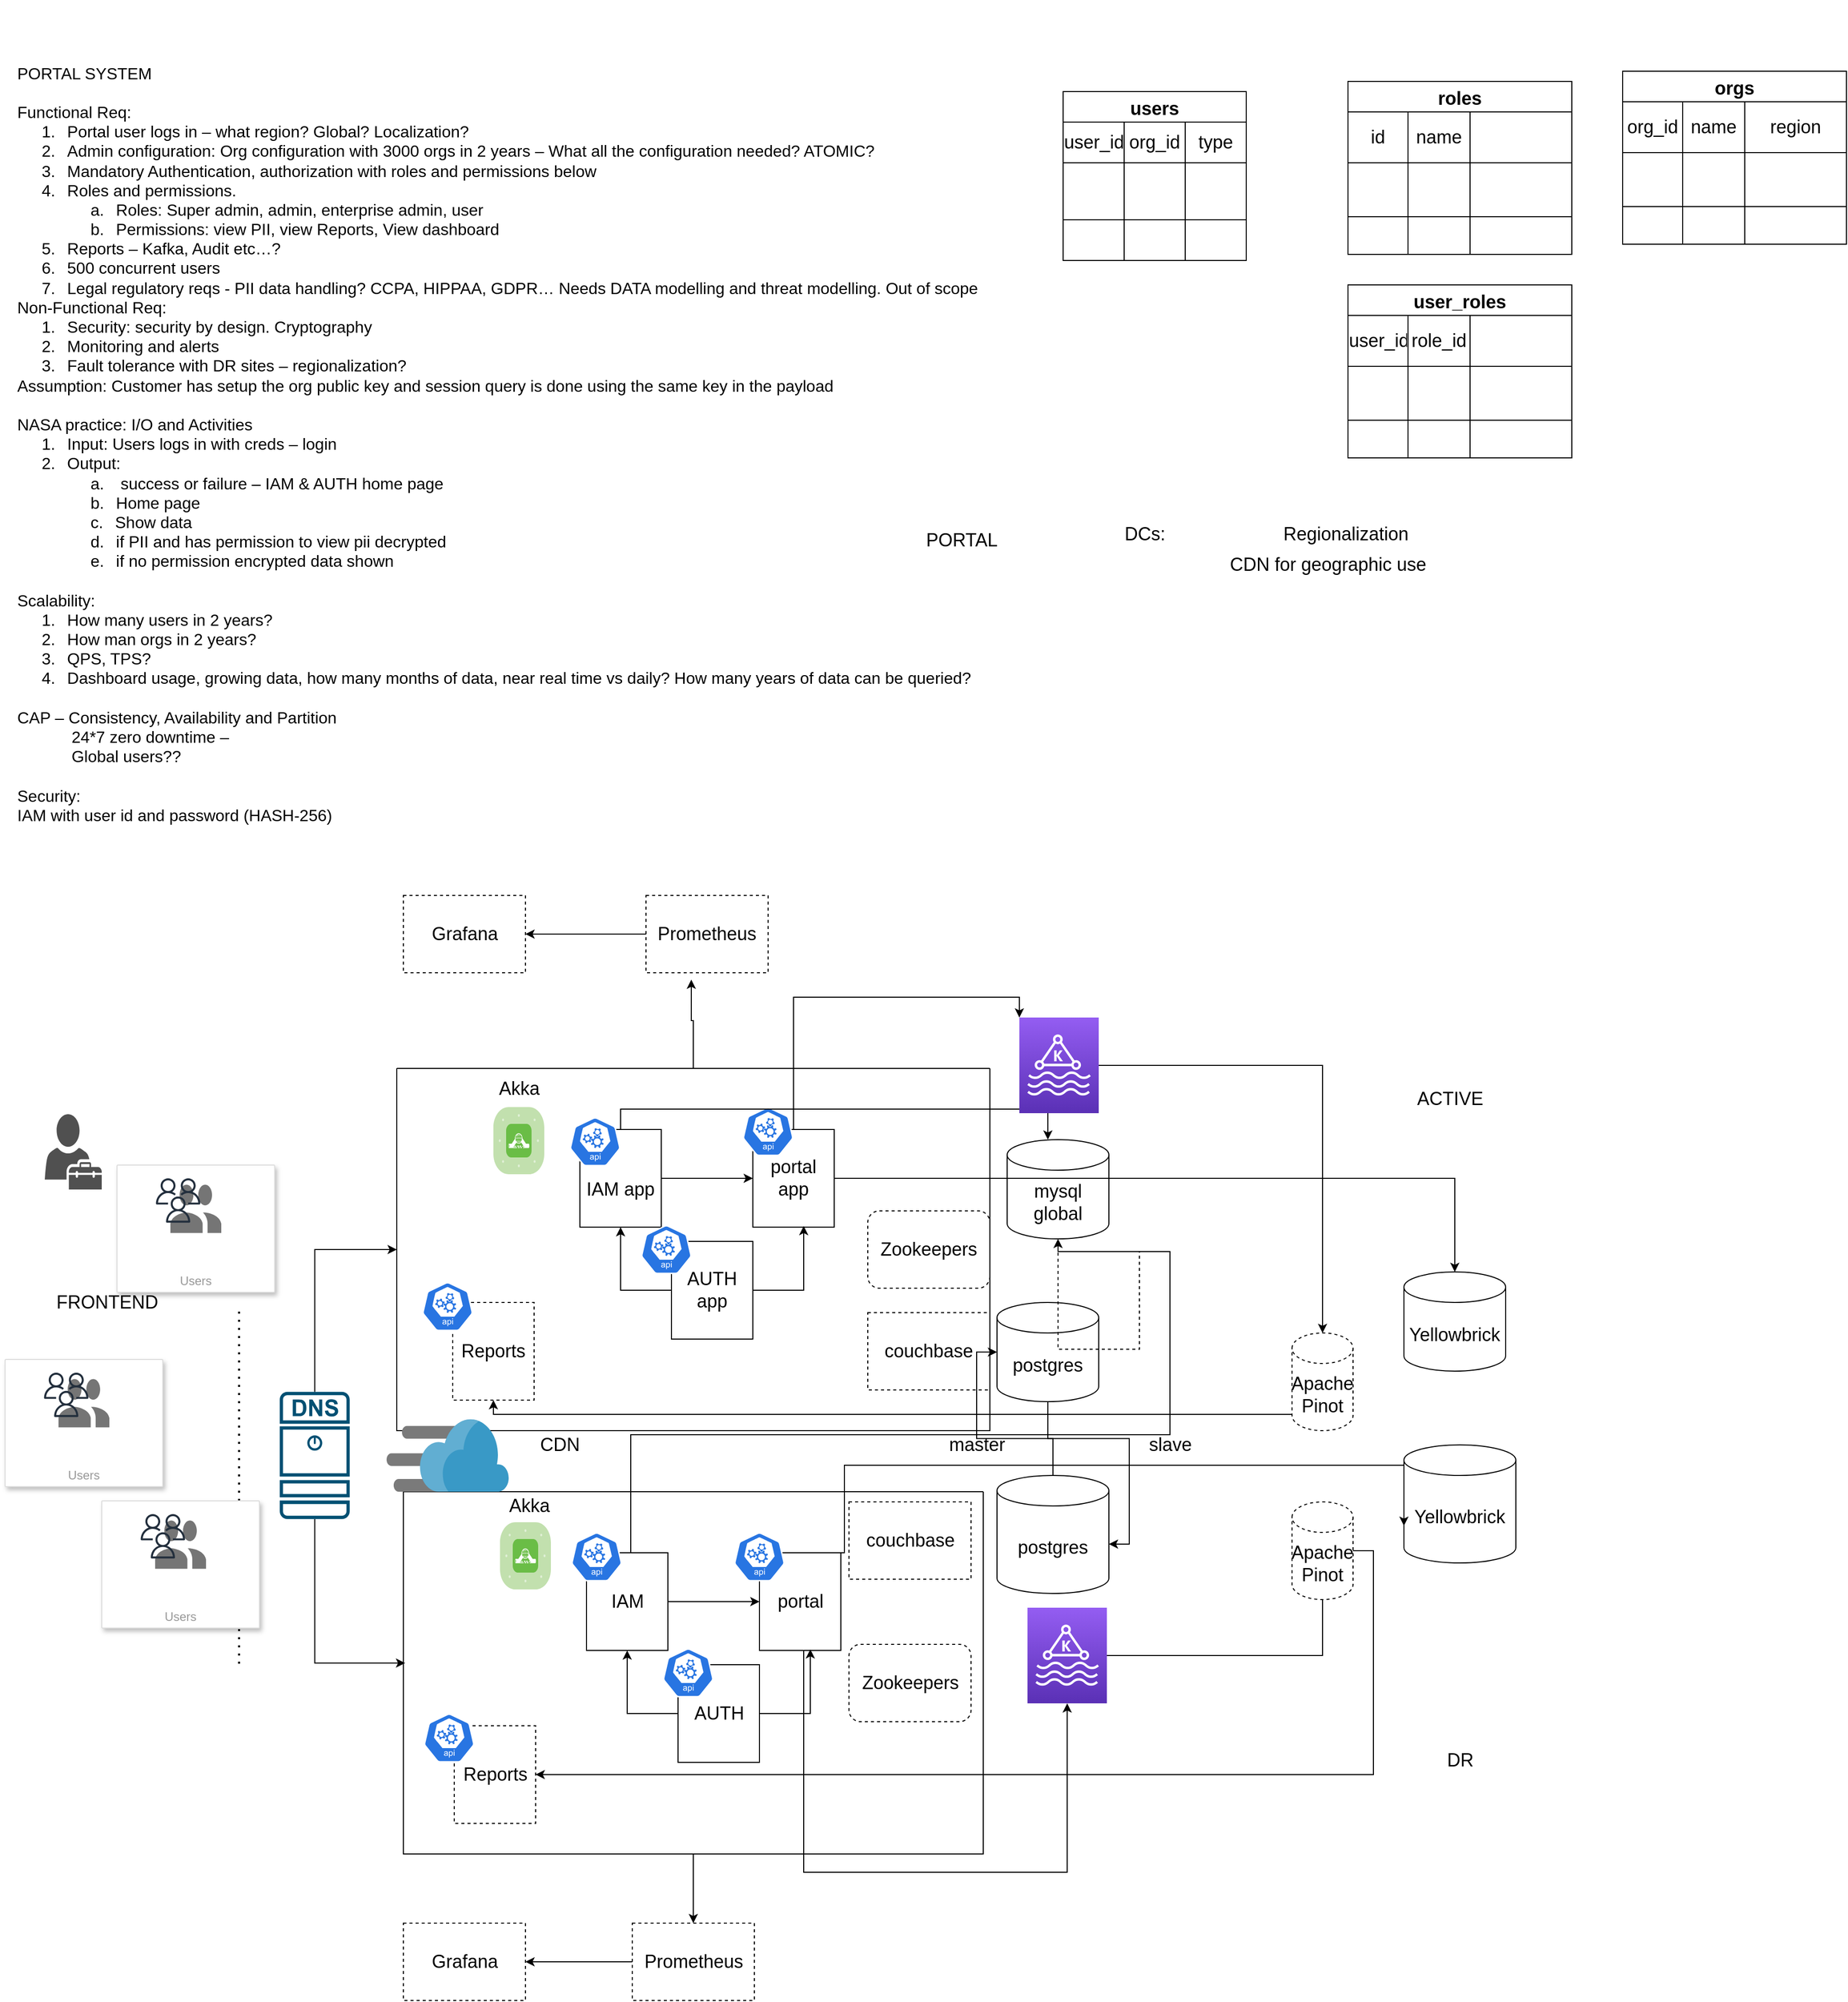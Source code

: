 <mxfile version="16.0.0" type="github">
  <diagram id="2f404044-711c-603c-8f00-f6bb4c023d3c" name="Page-1">
    <mxGraphModel dx="1997" dy="4548" grid="1" gridSize="10" guides="1" tooltips="1" connect="1" arrows="1" fold="1" page="1" pageScale="1" pageWidth="4681" pageHeight="3300" background="none" math="0" shadow="0">
      <root>
        <mxCell id="0" />
        <mxCell id="1" parent="0" />
        <mxCell id="QaOnGby33gd0xWd2W6pQ-67" value="&lt;p class=&quot;MsoNormal&quot; style=&quot;margin: 0in ; font-size: 12pt ; font-family: &amp;#34;calibri&amp;#34; , sans-serif&quot;&gt;PORTAL SYSTEM&lt;/p&gt;&lt;p class=&quot;MsoNormal&quot; style=&quot;margin: 0in ; font-size: 12pt ; font-family: &amp;#34;calibri&amp;#34; , sans-serif&quot;&gt;&amp;nbsp;&lt;/p&gt;&lt;p class=&quot;MsoNormal&quot; style=&quot;margin: 0in ; font-size: 12pt ; font-family: &amp;#34;calibri&amp;#34; , sans-serif&quot;&gt;Functional Req:&lt;/p&gt;&lt;p class=&quot;MsoListParagraphCxSpFirst&quot; style=&quot;margin: 0in 0in 0in 0.5in ; font-size: 12pt ; font-family: &amp;#34;calibri&amp;#34; , sans-serif ; text-indent: -0.25in&quot;&gt;1.&lt;span style=&quot;font-stretch: normal ; font-size: 7pt ; line-height: normal ; font-family: &amp;#34;times new roman&amp;#34;&quot;&gt;&amp;nbsp;&amp;nbsp;&amp;nbsp;&amp;nbsp; &lt;/span&gt;Portal user logs in – what region? Global? Localization?&lt;/p&gt;&lt;p class=&quot;MsoListParagraphCxSpMiddle&quot; style=&quot;margin: 0in 0in 0in 0.5in ; font-size: 12pt ; font-family: &amp;#34;calibri&amp;#34; , sans-serif ; text-indent: -0.25in&quot;&gt;2.&lt;span style=&quot;font-stretch: normal ; font-size: 7pt ; line-height: normal ; font-family: &amp;#34;times new roman&amp;#34;&quot;&gt;&amp;nbsp;&amp;nbsp;&amp;nbsp;&amp;nbsp; &lt;/span&gt;Admin configuration: Org configuration with 3000 orgs in 2 years – What all the configuration needed? ATOMIC?&lt;/p&gt;&lt;p class=&quot;MsoListParagraphCxSpMiddle&quot; style=&quot;margin: 0in 0in 0in 0.5in ; font-size: 12pt ; font-family: &amp;#34;calibri&amp;#34; , sans-serif ; text-indent: -0.25in&quot;&gt;3.&lt;span style=&quot;font-stretch: normal ; font-size: 7pt ; line-height: normal ; font-family: &amp;#34;times new roman&amp;#34;&quot;&gt;&amp;nbsp;&amp;nbsp;&amp;nbsp;&amp;nbsp; &lt;/span&gt;Mandatory Authentication, authorization with roles and permissions below&lt;/p&gt;&lt;p class=&quot;MsoListParagraphCxSpMiddle&quot; style=&quot;margin: 0in 0in 0in 0.5in ; font-size: 12pt ; font-family: &amp;#34;calibri&amp;#34; , sans-serif ; text-indent: -0.25in&quot;&gt;4.&lt;span style=&quot;font-stretch: normal ; font-size: 7pt ; line-height: normal ; font-family: &amp;#34;times new roman&amp;#34;&quot;&gt;&amp;nbsp;&amp;nbsp;&amp;nbsp;&amp;nbsp; &lt;/span&gt;Roles and permissions.&lt;/p&gt;&lt;p class=&quot;MsoListParagraphCxSpMiddle&quot; style=&quot;margin: 0in 0in 0in 1in ; font-size: 12pt ; font-family: &amp;#34;calibri&amp;#34; , sans-serif ; text-indent: -0.25in&quot;&gt;a.&lt;span style=&quot;font-stretch: normal ; font-size: 7pt ; line-height: normal ; font-family: &amp;#34;times new roman&amp;#34;&quot;&gt;&amp;nbsp;&amp;nbsp;&amp;nbsp;&amp;nbsp; &lt;/span&gt;Roles: Super admin, admin, enterprise admin, user&lt;/p&gt;&lt;p class=&quot;MsoListParagraphCxSpMiddle&quot; style=&quot;margin: 0in 0in 0in 1in ; font-size: 12pt ; font-family: &amp;#34;calibri&amp;#34; , sans-serif ; text-indent: -0.25in&quot;&gt;b.&lt;span style=&quot;font-stretch: normal ; font-size: 7pt ; line-height: normal ; font-family: &amp;#34;times new roman&amp;#34;&quot;&gt;&amp;nbsp;&amp;nbsp;&amp;nbsp;&amp;nbsp; &lt;/span&gt;Permissions: view PII, view Reports, View dashboard&lt;/p&gt;&lt;p class=&quot;MsoListParagraphCxSpMiddle&quot; style=&quot;margin: 0in 0in 0in 0.5in ; font-size: 12pt ; font-family: &amp;#34;calibri&amp;#34; , sans-serif ; text-indent: -0.25in&quot;&gt;5.&lt;span style=&quot;font-stretch: normal ; font-size: 7pt ; line-height: normal ; font-family: &amp;#34;times new roman&amp;#34;&quot;&gt;&amp;nbsp;&amp;nbsp;&amp;nbsp;&amp;nbsp; &lt;/span&gt;Reports – Kafka, Audit etc…?&lt;/p&gt;&lt;p class=&quot;MsoListParagraphCxSpMiddle&quot; style=&quot;margin: 0in 0in 0in 0.5in ; font-size: 12pt ; font-family: &amp;#34;calibri&amp;#34; , sans-serif ; text-indent: -0.25in&quot;&gt;6.&lt;span style=&quot;font-stretch: normal ; font-size: 7pt ; line-height: normal ; font-family: &amp;#34;times new roman&amp;#34;&quot;&gt;&amp;nbsp;&amp;nbsp;&amp;nbsp;&amp;nbsp; &lt;/span&gt;500 concurrent users&lt;/p&gt;&lt;p class=&quot;MsoListParagraphCxSpLast&quot; style=&quot;margin: 0in 0in 0in 0.5in ; font-size: 12pt ; font-family: &amp;#34;calibri&amp;#34; , sans-serif ; text-indent: -0.25in&quot;&gt;7.&lt;span style=&quot;font-stretch: normal ; font-size: 7pt ; line-height: normal ; font-family: &amp;#34;times new roman&amp;#34;&quot;&gt;&amp;nbsp;&amp;nbsp;&amp;nbsp;&amp;nbsp; &lt;/span&gt;Legal regulatory reqs - PII data handling? CCPA, HIPPAA, GDPR… Needs DATA modelling and threat modelling. Out of scope&lt;/p&gt;&lt;p class=&quot;MsoNormal&quot; style=&quot;margin: 0in ; font-size: 12pt ; font-family: &amp;#34;calibri&amp;#34; , sans-serif&quot;&gt;Non-Functional Req:&lt;/p&gt;&lt;p class=&quot;MsoListParagraphCxSpFirst&quot; style=&quot;margin: 0in 0in 0in 0.5in ; font-size: 12pt ; font-family: &amp;#34;calibri&amp;#34; , sans-serif ; text-indent: -0.25in&quot;&gt;1.&lt;span style=&quot;font-stretch: normal ; font-size: 7pt ; line-height: normal ; font-family: &amp;#34;times new roman&amp;#34;&quot;&gt;&amp;nbsp;&amp;nbsp;&amp;nbsp;&amp;nbsp; &lt;/span&gt;Security: security by design. Cryptography&lt;/p&gt;&lt;p class=&quot;MsoListParagraphCxSpMiddle&quot; style=&quot;margin: 0in 0in 0in 0.5in ; font-size: 12pt ; font-family: &amp;#34;calibri&amp;#34; , sans-serif ; text-indent: -0.25in&quot;&gt;2.&lt;span style=&quot;font-stretch: normal ; font-size: 7pt ; line-height: normal ; font-family: &amp;#34;times new roman&amp;#34;&quot;&gt;&amp;nbsp;&amp;nbsp;&amp;nbsp;&amp;nbsp; &lt;/span&gt;Monitoring and alerts&lt;/p&gt;&lt;p class=&quot;MsoListParagraphCxSpLast&quot; style=&quot;margin: 0in 0in 0in 0.5in ; font-size: 12pt ; font-family: &amp;#34;calibri&amp;#34; , sans-serif ; text-indent: -0.25in&quot;&gt;3.&lt;span style=&quot;font-stretch: normal ; font-size: 7pt ; line-height: normal ; font-family: &amp;#34;times new roman&amp;#34;&quot;&gt;&amp;nbsp;&amp;nbsp;&amp;nbsp;&amp;nbsp; &lt;/span&gt;Fault tolerance with DR sites – regionalization?&lt;/p&gt;&lt;p class=&quot;MsoNormal&quot; style=&quot;margin: 0in ; font-size: 12pt ; font-family: &amp;#34;calibri&amp;#34; , sans-serif&quot;&gt;Assumption: Customer has setup the org public key and session query is done using the same key in the payload&lt;/p&gt;&lt;p class=&quot;MsoNormal&quot; style=&quot;margin: 0in ; font-size: 12pt ; font-family: &amp;#34;calibri&amp;#34; , sans-serif&quot;&gt;&amp;nbsp;&lt;/p&gt;&lt;p class=&quot;MsoNormal&quot; style=&quot;margin: 0in ; font-size: 12pt ; font-family: &amp;#34;calibri&amp;#34; , sans-serif&quot;&gt;NASA practice: I/O and Activities&lt;/p&gt;&lt;p class=&quot;MsoListParagraphCxSpFirst&quot; style=&quot;margin: 0in 0in 0in 0.5in ; font-size: 12pt ; font-family: &amp;#34;calibri&amp;#34; , sans-serif ; text-indent: -0.25in&quot;&gt;1.&lt;span style=&quot;font-stretch: normal ; font-size: 7pt ; line-height: normal ; font-family: &amp;#34;times new roman&amp;#34;&quot;&gt;&amp;nbsp;&amp;nbsp;&amp;nbsp;&amp;nbsp; &lt;/span&gt;Input: Users logs in with creds – login&lt;/p&gt;&lt;p class=&quot;MsoListParagraphCxSpMiddle&quot; style=&quot;margin: 0in 0in 0in 0.5in ; font-size: 12pt ; font-family: &amp;#34;calibri&amp;#34; , sans-serif ; text-indent: -0.25in&quot;&gt;2.&lt;span style=&quot;font-stretch: normal ; font-size: 7pt ; line-height: normal ; font-family: &amp;#34;times new roman&amp;#34;&quot;&gt;&amp;nbsp;&amp;nbsp;&amp;nbsp;&amp;nbsp; &lt;/span&gt;Output:&lt;/p&gt;&lt;p class=&quot;MsoListParagraphCxSpMiddle&quot; style=&quot;margin: 0in 0in 0in 1in ; font-size: 12pt ; font-family: &amp;#34;calibri&amp;#34; , sans-serif ; text-indent: -0.25in&quot;&gt;a.&lt;span style=&quot;font-stretch: normal ; font-size: 7pt ; line-height: normal ; font-family: &amp;#34;times new roman&amp;#34;&quot;&gt;&amp;nbsp;&amp;nbsp;&amp;nbsp;&amp;nbsp; &lt;/span&gt;&amp;nbsp;success or failure – IAM &amp;amp; AUTH home page&lt;/p&gt;&lt;p class=&quot;MsoListParagraphCxSpMiddle&quot; style=&quot;margin: 0in 0in 0in 1in ; font-size: 12pt ; font-family: &amp;#34;calibri&amp;#34; , sans-serif ; text-indent: -0.25in&quot;&gt;b.&lt;span style=&quot;font-stretch: normal ; font-size: 7pt ; line-height: normal ; font-family: &amp;#34;times new roman&amp;#34;&quot;&gt;&amp;nbsp;&amp;nbsp;&amp;nbsp;&amp;nbsp; &lt;/span&gt;Home page&lt;/p&gt;&lt;p class=&quot;MsoListParagraphCxSpMiddle&quot; style=&quot;margin: 0in 0in 0in 1in ; font-size: 12pt ; font-family: &amp;#34;calibri&amp;#34; , sans-serif ; text-indent: -0.25in&quot;&gt;c.&lt;span style=&quot;font-stretch: normal ; font-size: 7pt ; line-height: normal ; font-family: &amp;#34;times new roman&amp;#34;&quot;&gt;&amp;nbsp;&amp;nbsp;&amp;nbsp;&amp;nbsp; &lt;/span&gt;Show data&lt;/p&gt;&lt;p class=&quot;MsoListParagraphCxSpMiddle&quot; style=&quot;margin: 0in 0in 0in 1in ; font-size: 12pt ; font-family: &amp;#34;calibri&amp;#34; , sans-serif ; text-indent: -0.25in&quot;&gt;d.&lt;span style=&quot;font-stretch: normal ; font-size: 7pt ; line-height: normal ; font-family: &amp;#34;times new roman&amp;#34;&quot;&gt;&amp;nbsp;&amp;nbsp;&amp;nbsp;&amp;nbsp; &lt;/span&gt;if PII and has permission to view pii decrypted&lt;/p&gt;&lt;p class=&quot;MsoListParagraphCxSpLast&quot; style=&quot;margin: 0in 0in 0in 1in ; font-size: 12pt ; font-family: &amp;#34;calibri&amp;#34; , sans-serif ; text-indent: -0.25in&quot;&gt;e.&lt;span style=&quot;font-stretch: normal ; font-size: 7pt ; line-height: normal ; font-family: &amp;#34;times new roman&amp;#34;&quot;&gt;&amp;nbsp;&amp;nbsp;&amp;nbsp;&amp;nbsp; &lt;/span&gt;if no permission encrypted data shown&lt;/p&gt;&lt;p class=&quot;MsoNormal&quot; style=&quot;margin: 0in ; font-size: 12pt ; font-family: &amp;#34;calibri&amp;#34; , sans-serif&quot;&gt;&amp;nbsp;&lt;/p&gt;&lt;p class=&quot;MsoNormal&quot; style=&quot;margin: 0in ; font-size: 12pt ; font-family: &amp;#34;calibri&amp;#34; , sans-serif&quot;&gt;Scalability:&lt;/p&gt;&lt;p class=&quot;MsoListParagraphCxSpFirst&quot; style=&quot;margin: 0in 0in 0in 0.5in ; font-size: 12pt ; font-family: &amp;#34;calibri&amp;#34; , sans-serif ; text-indent: -0.25in&quot;&gt;1.&lt;span style=&quot;font-stretch: normal ; font-size: 7pt ; line-height: normal ; font-family: &amp;#34;times new roman&amp;#34;&quot;&gt;&amp;nbsp;&amp;nbsp;&amp;nbsp;&amp;nbsp; &lt;/span&gt;How many users in 2 years?&lt;/p&gt;&lt;p class=&quot;MsoListParagraphCxSpMiddle&quot; style=&quot;margin: 0in 0in 0in 0.5in ; font-size: 12pt ; font-family: &amp;#34;calibri&amp;#34; , sans-serif ; text-indent: -0.25in&quot;&gt;2.&lt;span style=&quot;font-stretch: normal ; font-size: 7pt ; line-height: normal ; font-family: &amp;#34;times new roman&amp;#34;&quot;&gt;&amp;nbsp;&amp;nbsp;&amp;nbsp;&amp;nbsp; &lt;/span&gt;How man orgs in 2 years?&lt;/p&gt;&lt;p class=&quot;MsoListParagraphCxSpMiddle&quot; style=&quot;margin: 0in 0in 0in 0.5in ; font-size: 12pt ; font-family: &amp;#34;calibri&amp;#34; , sans-serif ; text-indent: -0.25in&quot;&gt;3.&lt;span style=&quot;font-stretch: normal ; font-size: 7pt ; line-height: normal ; font-family: &amp;#34;times new roman&amp;#34;&quot;&gt;&amp;nbsp;&amp;nbsp;&amp;nbsp;&amp;nbsp; &lt;/span&gt;QPS, TPS?&lt;/p&gt;&lt;p class=&quot;MsoListParagraphCxSpLast&quot; style=&quot;margin: 0in 0in 0in 0.5in ; font-size: 12pt ; font-family: &amp;#34;calibri&amp;#34; , sans-serif ; text-indent: -0.25in&quot;&gt;4.&lt;span style=&quot;font-stretch: normal ; font-size: 7pt ; line-height: normal ; font-family: &amp;#34;times new roman&amp;#34;&quot;&gt;&amp;nbsp;&amp;nbsp;&amp;nbsp;&amp;nbsp; &lt;/span&gt;Dashboard usage, growing data, how many months of data, near real time vs daily? How many years of data can be queried?&lt;/p&gt;&lt;p class=&quot;MsoNormal&quot; style=&quot;margin: 0in ; font-size: 12pt ; font-family: &amp;#34;calibri&amp;#34; , sans-serif&quot;&gt;&amp;nbsp;&lt;/p&gt;&lt;p class=&quot;MsoNormal&quot; style=&quot;margin: 0in ; font-size: 12pt ; font-family: &amp;#34;calibri&amp;#34; , sans-serif&quot;&gt;CAP – Consistency, Availability and Partition&lt;/p&gt;&lt;p class=&quot;MsoNormal&quot; style=&quot;margin: 0in ; font-size: 12pt ; font-family: &amp;#34;calibri&amp;#34; , sans-serif&quot;&gt;&amp;nbsp;&amp;nbsp;&amp;nbsp;&amp;nbsp;&amp;nbsp;&amp;nbsp;&amp;nbsp;&amp;nbsp;&amp;nbsp;&amp;nbsp;&amp;nbsp; 24*7 zero downtime –&lt;/p&gt;&lt;p class=&quot;MsoNormal&quot; style=&quot;margin: 0in ; font-size: 12pt ; font-family: &amp;#34;calibri&amp;#34; , sans-serif&quot;&gt;&amp;nbsp;&amp;nbsp;&amp;nbsp;&amp;nbsp;&amp;nbsp;&amp;nbsp;&amp;nbsp;&amp;nbsp;&amp;nbsp;&amp;nbsp;&amp;nbsp; Global users??&lt;/p&gt;&lt;p class=&quot;MsoNormal&quot; style=&quot;margin: 0in ; font-size: 12pt ; font-family: &amp;#34;calibri&amp;#34; , sans-serif&quot;&gt;&amp;nbsp;&lt;/p&gt;&lt;p class=&quot;MsoNormal&quot; style=&quot;margin: 0in ; font-size: 12pt ; font-family: &amp;#34;calibri&amp;#34; , sans-serif&quot;&gt;Security:&lt;/p&gt;&lt;p class=&quot;MsoNormal&quot; style=&quot;margin: 0in ; font-size: 12pt ; font-family: &amp;#34;calibri&amp;#34; , sans-serif&quot;&gt;IAM with user id and password (HASH-256)&lt;/p&gt;&lt;p class=&quot;MsoNormal&quot; style=&quot;margin: 0in ; font-size: 12pt ; font-family: &amp;#34;calibri&amp;#34; , sans-serif&quot;&gt;&amp;nbsp;&lt;/p&gt;&lt;p class=&quot;MsoNormal&quot; style=&quot;margin: 0in ; font-size: 12pt ; font-family: &amp;#34;calibri&amp;#34; , sans-serif&quot;&gt;&amp;nbsp;&lt;/p&gt;&lt;p class=&quot;MsoNormal&quot; style=&quot;margin: 0in ; font-size: 12pt ; font-family: &amp;#34;calibri&amp;#34; , sans-serif&quot;&gt;&amp;nbsp;&lt;/p&gt;" style="text;html=1;align=left;verticalAlign=middle;resizable=0;points=[];autosize=1;strokeColor=none;fillColor=none;fontSize=18;" vertex="1" parent="1">
          <mxGeometry x="20" y="-50" width="960" height="930" as="geometry" />
        </mxCell>
        <mxCell id="QaOnGby33gd0xWd2W6pQ-242" style="edgeStyle=orthogonalEdgeStyle;rounded=0;orthogonalLoop=1;jettySize=auto;html=1;exitX=0.5;exitY=0;exitDx=0;exitDy=0;entryX=0.371;entryY=1.089;entryDx=0;entryDy=0;entryPerimeter=0;fontSize=18;" edge="1" parent="1" source="QaOnGby33gd0xWd2W6pQ-72" target="QaOnGby33gd0xWd2W6pQ-235">
          <mxGeometry relative="1" as="geometry" />
        </mxCell>
        <mxCell id="QaOnGby33gd0xWd2W6pQ-72" value="" style="swimlane;startSize=0;fontSize=18;" vertex="1" parent="1">
          <mxGeometry x="395" y="1000" width="583" height="356" as="geometry">
            <mxRectangle x="390" y="360" width="50" height="40" as="alternateBounds" />
          </mxGeometry>
        </mxCell>
        <mxCell id="QaOnGby33gd0xWd2W6pQ-73" value="portal app" style="whiteSpace=wrap;html=1;aspect=fixed;fontSize=18;" vertex="1" parent="QaOnGby33gd0xWd2W6pQ-72">
          <mxGeometry x="350" y="60" width="80" height="96" as="geometry" />
        </mxCell>
        <mxCell id="QaOnGby33gd0xWd2W6pQ-146" style="edgeStyle=orthogonalEdgeStyle;rounded=0;orthogonalLoop=1;jettySize=auto;html=1;fontSize=18;" edge="1" parent="QaOnGby33gd0xWd2W6pQ-72" source="QaOnGby33gd0xWd2W6pQ-74" target="QaOnGby33gd0xWd2W6pQ-75">
          <mxGeometry relative="1" as="geometry" />
        </mxCell>
        <mxCell id="QaOnGby33gd0xWd2W6pQ-147" style="edgeStyle=orthogonalEdgeStyle;rounded=0;orthogonalLoop=1;jettySize=auto;html=1;exitX=1;exitY=0.5;exitDx=0;exitDy=0;entryX=0.625;entryY=0.988;entryDx=0;entryDy=0;entryPerimeter=0;fontSize=18;" edge="1" parent="QaOnGby33gd0xWd2W6pQ-72" source="QaOnGby33gd0xWd2W6pQ-74" target="QaOnGby33gd0xWd2W6pQ-73">
          <mxGeometry relative="1" as="geometry" />
        </mxCell>
        <mxCell id="QaOnGby33gd0xWd2W6pQ-74" value="AUTH&lt;br&gt;app" style="whiteSpace=wrap;html=1;aspect=fixed;fontSize=18;" vertex="1" parent="QaOnGby33gd0xWd2W6pQ-72">
          <mxGeometry x="270" y="170" width="80" height="96" as="geometry" />
        </mxCell>
        <mxCell id="QaOnGby33gd0xWd2W6pQ-148" style="edgeStyle=orthogonalEdgeStyle;rounded=0;orthogonalLoop=1;jettySize=auto;html=1;exitX=1;exitY=0.5;exitDx=0;exitDy=0;entryX=0;entryY=0.5;entryDx=0;entryDy=0;fontSize=18;" edge="1" parent="QaOnGby33gd0xWd2W6pQ-72" source="QaOnGby33gd0xWd2W6pQ-75" target="QaOnGby33gd0xWd2W6pQ-73">
          <mxGeometry relative="1" as="geometry" />
        </mxCell>
        <mxCell id="QaOnGby33gd0xWd2W6pQ-75" value="&lt;br&gt;IAM app" style="whiteSpace=wrap;html=1;aspect=fixed;fontSize=18;" vertex="1" parent="QaOnGby33gd0xWd2W6pQ-72">
          <mxGeometry x="180" y="60" width="80" height="96" as="geometry" />
        </mxCell>
        <mxCell id="QaOnGby33gd0xWd2W6pQ-155" value="" style="verticalLabelPosition=bottom;sketch=0;html=1;fillColor=#6ABD46;strokeColor=#ffffff;verticalAlign=top;align=center;points=[[0.085,0.085,0],[0.915,0.085,0],[0.915,0.915,0],[0.085,0.915,0],[0.25,0,0],[0.5,0,0],[0.75,0,0],[1,0.25,0],[1,0.5,0],[1,0.75,0],[0.75,1,0],[0.5,1,0],[0.25,1,0],[0,0.75,0],[0,0.5,0],[0,0.25,0]];pointerEvents=1;shape=mxgraph.cisco_safe.compositeIcon;bgIcon=mxgraph.cisco_safe.architecture.generic_appliance;resIcon=mxgraph.cisco_safe.architecture.tls_appliance;dashed=1;fontSize=18;" vertex="1" parent="QaOnGby33gd0xWd2W6pQ-72">
          <mxGeometry x="95" y="38" width="50" height="66" as="geometry" />
        </mxCell>
        <mxCell id="QaOnGby33gd0xWd2W6pQ-180" value="Zookeepers" style="rounded=1;whiteSpace=wrap;html=1;dashed=1;fontSize=18;fillColor=none;gradientColor=none;" vertex="1" parent="QaOnGby33gd0xWd2W6pQ-72">
          <mxGeometry x="463" y="140" width="120" height="76" as="geometry" />
        </mxCell>
        <mxCell id="QaOnGby33gd0xWd2W6pQ-184" value="couchbase" style="whiteSpace=wrap;html=1;dashed=1;fontSize=18;fillColor=none;gradientColor=none;" vertex="1" parent="QaOnGby33gd0xWd2W6pQ-72">
          <mxGeometry x="463" y="240" width="120" height="76" as="geometry" />
        </mxCell>
        <mxCell id="QaOnGby33gd0xWd2W6pQ-198" value="" style="sketch=0;html=1;dashed=0;whitespace=wrap;fillColor=#2875E2;strokeColor=#ffffff;points=[[0.005,0.63,0],[0.1,0.2,0],[0.9,0.2,0],[0.5,0,0],[0.995,0.63,0],[0.72,0.99,0],[0.5,1,0],[0.28,0.99,0]];shape=mxgraph.kubernetes.icon;prIcon=api;fontSize=18;" vertex="1" parent="QaOnGby33gd0xWd2W6pQ-72">
          <mxGeometry x="170" y="40" width="50" height="64" as="geometry" />
        </mxCell>
        <mxCell id="QaOnGby33gd0xWd2W6pQ-199" value="" style="sketch=0;html=1;dashed=0;whitespace=wrap;fillColor=#2875E2;strokeColor=#ffffff;points=[[0.005,0.63,0],[0.1,0.2,0],[0.9,0.2,0],[0.5,0,0],[0.995,0.63,0],[0.72,0.99,0],[0.5,1,0],[0.28,0.99,0]];shape=mxgraph.kubernetes.icon;prIcon=api;fontSize=18;" vertex="1" parent="QaOnGby33gd0xWd2W6pQ-72">
          <mxGeometry x="340" y="30" width="50" height="64" as="geometry" />
        </mxCell>
        <mxCell id="QaOnGby33gd0xWd2W6pQ-200" value="" style="sketch=0;html=1;dashed=0;whitespace=wrap;fillColor=#2875E2;strokeColor=#ffffff;points=[[0.005,0.63,0],[0.1,0.2,0],[0.9,0.2,0],[0.5,0,0],[0.995,0.63,0],[0.72,0.99,0],[0.5,1,0],[0.28,0.99,0]];shape=mxgraph.kubernetes.icon;prIcon=api;fontSize=18;" vertex="1" parent="QaOnGby33gd0xWd2W6pQ-72">
          <mxGeometry x="240" y="146" width="50" height="64" as="geometry" />
        </mxCell>
        <mxCell id="QaOnGby33gd0xWd2W6pQ-213" value="Reports" style="whiteSpace=wrap;html=1;aspect=fixed;dashed=1;fontSize=18;fillColor=none;gradientColor=none;" vertex="1" parent="QaOnGby33gd0xWd2W6pQ-72">
          <mxGeometry x="55" y="230" width="80" height="96" as="geometry" />
        </mxCell>
        <mxCell id="QaOnGby33gd0xWd2W6pQ-217" value="" style="sketch=0;html=1;dashed=0;whitespace=wrap;fillColor=#2875E2;strokeColor=#ffffff;points=[[0.005,0.63,0],[0.1,0.2,0],[0.9,0.2,0],[0.5,0,0],[0.995,0.63,0],[0.72,0.99,0],[0.5,1,0],[0.28,0.99,0]];shape=mxgraph.kubernetes.icon;prIcon=api;fontSize=18;" vertex="1" parent="QaOnGby33gd0xWd2W6pQ-72">
          <mxGeometry x="25" y="202" width="50" height="64" as="geometry" />
        </mxCell>
        <mxCell id="QaOnGby33gd0xWd2W6pQ-76" value="" style="endArrow=none;dashed=1;html=1;dashPattern=1 3;strokeWidth=2;rounded=0;fontSize=18;" edge="1" parent="1">
          <mxGeometry width="50" height="50" relative="1" as="geometry">
            <mxPoint x="240" y="1585" as="sourcePoint" />
            <mxPoint x="240" y="1235" as="targetPoint" />
          </mxGeometry>
        </mxCell>
        <mxCell id="QaOnGby33gd0xWd2W6pQ-170" style="edgeStyle=orthogonalEdgeStyle;rounded=0;orthogonalLoop=1;jettySize=auto;html=1;entryX=1;entryY=0;entryDx=0;entryDy=67.5;entryPerimeter=0;fontSize=18;" edge="1" parent="1" source="QaOnGby33gd0xWd2W6pQ-78" target="QaOnGby33gd0xWd2W6pQ-165">
          <mxGeometry relative="1" as="geometry" />
        </mxCell>
        <mxCell id="QaOnGby33gd0xWd2W6pQ-78" value="postgres" style="shape=cylinder3;whiteSpace=wrap;html=1;boundedLbl=1;backgroundOutline=1;size=15;fontSize=18;" vertex="1" parent="1">
          <mxGeometry x="985" y="1230" width="100" height="97.5" as="geometry" />
        </mxCell>
        <mxCell id="QaOnGby33gd0xWd2W6pQ-81" value="users" style="shape=table;startSize=30;container=1;collapsible=0;childLayout=tableLayout;fontStyle=1;align=center;pointerEvents=1;fontSize=18;" vertex="1" parent="1">
          <mxGeometry x="1050" y="40" width="180" height="166" as="geometry" />
        </mxCell>
        <mxCell id="QaOnGby33gd0xWd2W6pQ-82" value="" style="shape=partialRectangle;html=1;whiteSpace=wrap;collapsible=0;dropTarget=0;pointerEvents=0;fillColor=none;top=0;left=0;bottom=0;right=0;points=[[0,0.5],[1,0.5]];portConstraint=eastwest;fontSize=18;" vertex="1" parent="QaOnGby33gd0xWd2W6pQ-81">
          <mxGeometry y="30" width="180" height="40" as="geometry" />
        </mxCell>
        <mxCell id="QaOnGby33gd0xWd2W6pQ-83" value="user_id" style="shape=partialRectangle;html=1;whiteSpace=wrap;connectable=0;fillColor=none;top=0;left=0;bottom=0;right=0;overflow=hidden;pointerEvents=1;fontSize=18;" vertex="1" parent="QaOnGby33gd0xWd2W6pQ-82">
          <mxGeometry width="60" height="40" as="geometry">
            <mxRectangle width="60" height="40" as="alternateBounds" />
          </mxGeometry>
        </mxCell>
        <mxCell id="QaOnGby33gd0xWd2W6pQ-84" value="org_id" style="shape=partialRectangle;html=1;whiteSpace=wrap;connectable=0;fillColor=none;top=0;left=0;bottom=0;right=0;overflow=hidden;pointerEvents=1;fontSize=18;" vertex="1" parent="QaOnGby33gd0xWd2W6pQ-82">
          <mxGeometry x="60" width="60" height="40" as="geometry">
            <mxRectangle width="60" height="40" as="alternateBounds" />
          </mxGeometry>
        </mxCell>
        <mxCell id="QaOnGby33gd0xWd2W6pQ-85" value="type" style="shape=partialRectangle;html=1;whiteSpace=wrap;connectable=0;fillColor=none;top=0;left=0;bottom=0;right=0;overflow=hidden;pointerEvents=1;fontSize=18;" vertex="1" parent="QaOnGby33gd0xWd2W6pQ-82">
          <mxGeometry x="120" width="60" height="40" as="geometry">
            <mxRectangle width="60" height="40" as="alternateBounds" />
          </mxGeometry>
        </mxCell>
        <mxCell id="QaOnGby33gd0xWd2W6pQ-86" value="" style="shape=partialRectangle;html=1;whiteSpace=wrap;collapsible=0;dropTarget=0;pointerEvents=0;fillColor=none;top=0;left=0;bottom=0;right=0;points=[[0,0.5],[1,0.5]];portConstraint=eastwest;fontSize=18;" vertex="1" parent="QaOnGby33gd0xWd2W6pQ-81">
          <mxGeometry y="70" width="180" height="56" as="geometry" />
        </mxCell>
        <mxCell id="QaOnGby33gd0xWd2W6pQ-87" value="" style="shape=partialRectangle;html=1;whiteSpace=wrap;connectable=0;fillColor=none;top=0;left=0;bottom=0;right=0;overflow=hidden;pointerEvents=1;fontSize=18;" vertex="1" parent="QaOnGby33gd0xWd2W6pQ-86">
          <mxGeometry width="60" height="56" as="geometry">
            <mxRectangle width="60" height="56" as="alternateBounds" />
          </mxGeometry>
        </mxCell>
        <mxCell id="QaOnGby33gd0xWd2W6pQ-88" value="" style="shape=partialRectangle;html=1;whiteSpace=wrap;connectable=0;fillColor=none;top=0;left=0;bottom=0;right=0;overflow=hidden;pointerEvents=1;fontSize=18;" vertex="1" parent="QaOnGby33gd0xWd2W6pQ-86">
          <mxGeometry x="60" width="60" height="56" as="geometry">
            <mxRectangle width="60" height="56" as="alternateBounds" />
          </mxGeometry>
        </mxCell>
        <mxCell id="QaOnGby33gd0xWd2W6pQ-89" value="" style="shape=partialRectangle;html=1;whiteSpace=wrap;connectable=0;fillColor=none;top=0;left=0;bottom=0;right=0;overflow=hidden;pointerEvents=1;fontSize=18;" vertex="1" parent="QaOnGby33gd0xWd2W6pQ-86">
          <mxGeometry x="120" width="60" height="56" as="geometry">
            <mxRectangle width="60" height="56" as="alternateBounds" />
          </mxGeometry>
        </mxCell>
        <mxCell id="QaOnGby33gd0xWd2W6pQ-90" value="" style="shape=partialRectangle;html=1;whiteSpace=wrap;collapsible=0;dropTarget=0;pointerEvents=0;fillColor=none;top=0;left=0;bottom=0;right=0;points=[[0,0.5],[1,0.5]];portConstraint=eastwest;fontSize=18;" vertex="1" parent="QaOnGby33gd0xWd2W6pQ-81">
          <mxGeometry y="126" width="180" height="40" as="geometry" />
        </mxCell>
        <mxCell id="QaOnGby33gd0xWd2W6pQ-91" value="" style="shape=partialRectangle;html=1;whiteSpace=wrap;connectable=0;fillColor=none;top=0;left=0;bottom=0;right=0;overflow=hidden;pointerEvents=1;fontSize=18;" vertex="1" parent="QaOnGby33gd0xWd2W6pQ-90">
          <mxGeometry width="60" height="40" as="geometry">
            <mxRectangle width="60" height="40" as="alternateBounds" />
          </mxGeometry>
        </mxCell>
        <mxCell id="QaOnGby33gd0xWd2W6pQ-92" value="" style="shape=partialRectangle;html=1;whiteSpace=wrap;connectable=0;fillColor=none;top=0;left=0;bottom=0;right=0;overflow=hidden;pointerEvents=1;fontSize=18;" vertex="1" parent="QaOnGby33gd0xWd2W6pQ-90">
          <mxGeometry x="60" width="60" height="40" as="geometry">
            <mxRectangle width="60" height="40" as="alternateBounds" />
          </mxGeometry>
        </mxCell>
        <mxCell id="QaOnGby33gd0xWd2W6pQ-93" value="" style="shape=partialRectangle;html=1;whiteSpace=wrap;connectable=0;fillColor=none;top=0;left=0;bottom=0;right=0;overflow=hidden;pointerEvents=1;fontSize=18;" vertex="1" parent="QaOnGby33gd0xWd2W6pQ-90">
          <mxGeometry x="120" width="60" height="40" as="geometry">
            <mxRectangle width="60" height="40" as="alternateBounds" />
          </mxGeometry>
        </mxCell>
        <mxCell id="QaOnGby33gd0xWd2W6pQ-96" value="orgs" style="shape=table;startSize=30;container=1;collapsible=0;childLayout=tableLayout;fontStyle=1;align=center;pointerEvents=1;fontSize=18;" vertex="1" parent="1">
          <mxGeometry x="1600" y="20" width="220" height="170" as="geometry" />
        </mxCell>
        <mxCell id="QaOnGby33gd0xWd2W6pQ-97" value="" style="shape=partialRectangle;html=1;whiteSpace=wrap;collapsible=0;dropTarget=0;pointerEvents=0;fillColor=none;top=0;left=0;bottom=0;right=0;points=[[0,0.5],[1,0.5]];portConstraint=eastwest;fontSize=18;" vertex="1" parent="QaOnGby33gd0xWd2W6pQ-96">
          <mxGeometry y="30" width="220" height="50" as="geometry" />
        </mxCell>
        <mxCell id="QaOnGby33gd0xWd2W6pQ-98" value="org_id" style="shape=partialRectangle;html=1;whiteSpace=wrap;connectable=0;fillColor=none;top=0;left=0;bottom=0;right=0;overflow=hidden;pointerEvents=1;fontSize=18;" vertex="1" parent="QaOnGby33gd0xWd2W6pQ-97">
          <mxGeometry width="59" height="50" as="geometry">
            <mxRectangle width="59" height="50" as="alternateBounds" />
          </mxGeometry>
        </mxCell>
        <mxCell id="QaOnGby33gd0xWd2W6pQ-99" value="name" style="shape=partialRectangle;html=1;whiteSpace=wrap;connectable=0;fillColor=none;top=0;left=0;bottom=0;right=0;overflow=hidden;pointerEvents=1;fontSize=18;" vertex="1" parent="QaOnGby33gd0xWd2W6pQ-97">
          <mxGeometry x="59" width="61" height="50" as="geometry">
            <mxRectangle width="61" height="50" as="alternateBounds" />
          </mxGeometry>
        </mxCell>
        <mxCell id="QaOnGby33gd0xWd2W6pQ-100" value="region" style="shape=partialRectangle;html=1;whiteSpace=wrap;connectable=0;fillColor=none;top=0;left=0;bottom=0;right=0;overflow=hidden;pointerEvents=1;fontSize=18;" vertex="1" parent="QaOnGby33gd0xWd2W6pQ-97">
          <mxGeometry x="120" width="100" height="50" as="geometry">
            <mxRectangle width="100" height="50" as="alternateBounds" />
          </mxGeometry>
        </mxCell>
        <mxCell id="QaOnGby33gd0xWd2W6pQ-101" value="" style="shape=partialRectangle;html=1;whiteSpace=wrap;collapsible=0;dropTarget=0;pointerEvents=0;fillColor=none;top=0;left=0;bottom=0;right=0;points=[[0,0.5],[1,0.5]];portConstraint=eastwest;fontSize=18;" vertex="1" parent="QaOnGby33gd0xWd2W6pQ-96">
          <mxGeometry y="80" width="220" height="53" as="geometry" />
        </mxCell>
        <mxCell id="QaOnGby33gd0xWd2W6pQ-102" value="" style="shape=partialRectangle;html=1;whiteSpace=wrap;connectable=0;fillColor=none;top=0;left=0;bottom=0;right=0;overflow=hidden;pointerEvents=1;fontSize=18;" vertex="1" parent="QaOnGby33gd0xWd2W6pQ-101">
          <mxGeometry width="59" height="53" as="geometry">
            <mxRectangle width="59" height="53" as="alternateBounds" />
          </mxGeometry>
        </mxCell>
        <mxCell id="QaOnGby33gd0xWd2W6pQ-103" value="" style="shape=partialRectangle;html=1;whiteSpace=wrap;connectable=0;fillColor=none;top=0;left=0;bottom=0;right=0;overflow=hidden;pointerEvents=1;fontSize=18;" vertex="1" parent="QaOnGby33gd0xWd2W6pQ-101">
          <mxGeometry x="59" width="61" height="53" as="geometry">
            <mxRectangle width="61" height="53" as="alternateBounds" />
          </mxGeometry>
        </mxCell>
        <mxCell id="QaOnGby33gd0xWd2W6pQ-104" value="" style="shape=partialRectangle;html=1;whiteSpace=wrap;connectable=0;fillColor=none;top=0;left=0;bottom=0;right=0;overflow=hidden;pointerEvents=1;fontSize=18;" vertex="1" parent="QaOnGby33gd0xWd2W6pQ-101">
          <mxGeometry x="120" width="100" height="53" as="geometry">
            <mxRectangle width="100" height="53" as="alternateBounds" />
          </mxGeometry>
        </mxCell>
        <mxCell id="QaOnGby33gd0xWd2W6pQ-105" value="" style="shape=partialRectangle;html=1;whiteSpace=wrap;collapsible=0;dropTarget=0;pointerEvents=0;fillColor=none;top=0;left=0;bottom=0;right=0;points=[[0,0.5],[1,0.5]];portConstraint=eastwest;fontSize=18;" vertex="1" parent="QaOnGby33gd0xWd2W6pQ-96">
          <mxGeometry y="133" width="220" height="37" as="geometry" />
        </mxCell>
        <mxCell id="QaOnGby33gd0xWd2W6pQ-106" value="" style="shape=partialRectangle;html=1;whiteSpace=wrap;connectable=0;fillColor=none;top=0;left=0;bottom=0;right=0;overflow=hidden;pointerEvents=1;fontSize=18;" vertex="1" parent="QaOnGby33gd0xWd2W6pQ-105">
          <mxGeometry width="59" height="37" as="geometry">
            <mxRectangle width="59" height="37" as="alternateBounds" />
          </mxGeometry>
        </mxCell>
        <mxCell id="QaOnGby33gd0xWd2W6pQ-107" value="" style="shape=partialRectangle;html=1;whiteSpace=wrap;connectable=0;fillColor=none;top=0;left=0;bottom=0;right=0;overflow=hidden;pointerEvents=1;fontSize=18;" vertex="1" parent="QaOnGby33gd0xWd2W6pQ-105">
          <mxGeometry x="59" width="61" height="37" as="geometry">
            <mxRectangle width="61" height="37" as="alternateBounds" />
          </mxGeometry>
        </mxCell>
        <mxCell id="QaOnGby33gd0xWd2W6pQ-108" value="" style="shape=partialRectangle;html=1;whiteSpace=wrap;connectable=0;fillColor=none;top=0;left=0;bottom=0;right=0;overflow=hidden;pointerEvents=1;fontSize=18;" vertex="1" parent="QaOnGby33gd0xWd2W6pQ-105">
          <mxGeometry x="120" width="100" height="37" as="geometry">
            <mxRectangle width="100" height="37" as="alternateBounds" />
          </mxGeometry>
        </mxCell>
        <mxCell id="QaOnGby33gd0xWd2W6pQ-109" value="PORTAL" style="text;html=1;align=center;verticalAlign=middle;resizable=0;points=[];autosize=1;strokeColor=none;fillColor=none;fontSize=18;" vertex="1" parent="1">
          <mxGeometry x="905" y="466" width="90" height="30" as="geometry" />
        </mxCell>
        <mxCell id="QaOnGby33gd0xWd2W6pQ-110" value="user_roles" style="shape=table;startSize=30;container=1;collapsible=0;childLayout=tableLayout;fontStyle=1;align=center;pointerEvents=1;fontSize=18;" vertex="1" parent="1">
          <mxGeometry x="1330" y="230" width="220" height="170" as="geometry" />
        </mxCell>
        <mxCell id="QaOnGby33gd0xWd2W6pQ-111" value="" style="shape=partialRectangle;html=1;whiteSpace=wrap;collapsible=0;dropTarget=0;pointerEvents=0;fillColor=none;top=0;left=0;bottom=0;right=0;points=[[0,0.5],[1,0.5]];portConstraint=eastwest;fontSize=18;" vertex="1" parent="QaOnGby33gd0xWd2W6pQ-110">
          <mxGeometry y="30" width="220" height="50" as="geometry" />
        </mxCell>
        <mxCell id="QaOnGby33gd0xWd2W6pQ-112" value="user_id" style="shape=partialRectangle;html=1;whiteSpace=wrap;connectable=0;fillColor=none;top=0;left=0;bottom=0;right=0;overflow=hidden;pointerEvents=1;fontSize=18;" vertex="1" parent="QaOnGby33gd0xWd2W6pQ-111">
          <mxGeometry width="59" height="50" as="geometry">
            <mxRectangle width="59" height="50" as="alternateBounds" />
          </mxGeometry>
        </mxCell>
        <mxCell id="QaOnGby33gd0xWd2W6pQ-113" value="role_id" style="shape=partialRectangle;html=1;whiteSpace=wrap;connectable=0;fillColor=none;top=0;left=0;bottom=0;right=0;overflow=hidden;pointerEvents=1;fontSize=18;" vertex="1" parent="QaOnGby33gd0xWd2W6pQ-111">
          <mxGeometry x="59" width="61" height="50" as="geometry">
            <mxRectangle width="61" height="50" as="alternateBounds" />
          </mxGeometry>
        </mxCell>
        <mxCell id="QaOnGby33gd0xWd2W6pQ-114" value="" style="shape=partialRectangle;html=1;whiteSpace=wrap;connectable=0;fillColor=none;top=0;left=0;bottom=0;right=0;overflow=hidden;pointerEvents=1;fontSize=18;" vertex="1" parent="QaOnGby33gd0xWd2W6pQ-111">
          <mxGeometry x="120" width="100" height="50" as="geometry">
            <mxRectangle width="100" height="50" as="alternateBounds" />
          </mxGeometry>
        </mxCell>
        <mxCell id="QaOnGby33gd0xWd2W6pQ-115" value="" style="shape=partialRectangle;html=1;whiteSpace=wrap;collapsible=0;dropTarget=0;pointerEvents=0;fillColor=none;top=0;left=0;bottom=0;right=0;points=[[0,0.5],[1,0.5]];portConstraint=eastwest;fontSize=18;" vertex="1" parent="QaOnGby33gd0xWd2W6pQ-110">
          <mxGeometry y="80" width="220" height="53" as="geometry" />
        </mxCell>
        <mxCell id="QaOnGby33gd0xWd2W6pQ-116" value="" style="shape=partialRectangle;html=1;whiteSpace=wrap;connectable=0;fillColor=none;top=0;left=0;bottom=0;right=0;overflow=hidden;pointerEvents=1;fontSize=18;" vertex="1" parent="QaOnGby33gd0xWd2W6pQ-115">
          <mxGeometry width="59" height="53" as="geometry">
            <mxRectangle width="59" height="53" as="alternateBounds" />
          </mxGeometry>
        </mxCell>
        <mxCell id="QaOnGby33gd0xWd2W6pQ-117" value="" style="shape=partialRectangle;html=1;whiteSpace=wrap;connectable=0;fillColor=none;top=0;left=0;bottom=0;right=0;overflow=hidden;pointerEvents=1;fontSize=18;" vertex="1" parent="QaOnGby33gd0xWd2W6pQ-115">
          <mxGeometry x="59" width="61" height="53" as="geometry">
            <mxRectangle width="61" height="53" as="alternateBounds" />
          </mxGeometry>
        </mxCell>
        <mxCell id="QaOnGby33gd0xWd2W6pQ-118" value="" style="shape=partialRectangle;html=1;whiteSpace=wrap;connectable=0;fillColor=none;top=0;left=0;bottom=0;right=0;overflow=hidden;pointerEvents=1;fontSize=18;" vertex="1" parent="QaOnGby33gd0xWd2W6pQ-115">
          <mxGeometry x="120" width="100" height="53" as="geometry">
            <mxRectangle width="100" height="53" as="alternateBounds" />
          </mxGeometry>
        </mxCell>
        <mxCell id="QaOnGby33gd0xWd2W6pQ-119" value="" style="shape=partialRectangle;html=1;whiteSpace=wrap;collapsible=0;dropTarget=0;pointerEvents=0;fillColor=none;top=0;left=0;bottom=0;right=0;points=[[0,0.5],[1,0.5]];portConstraint=eastwest;fontSize=18;" vertex="1" parent="QaOnGby33gd0xWd2W6pQ-110">
          <mxGeometry y="133" width="220" height="37" as="geometry" />
        </mxCell>
        <mxCell id="QaOnGby33gd0xWd2W6pQ-120" value="" style="shape=partialRectangle;html=1;whiteSpace=wrap;connectable=0;fillColor=none;top=0;left=0;bottom=0;right=0;overflow=hidden;pointerEvents=1;fontSize=18;" vertex="1" parent="QaOnGby33gd0xWd2W6pQ-119">
          <mxGeometry width="59" height="37" as="geometry">
            <mxRectangle width="59" height="37" as="alternateBounds" />
          </mxGeometry>
        </mxCell>
        <mxCell id="QaOnGby33gd0xWd2W6pQ-121" value="" style="shape=partialRectangle;html=1;whiteSpace=wrap;connectable=0;fillColor=none;top=0;left=0;bottom=0;right=0;overflow=hidden;pointerEvents=1;fontSize=18;" vertex="1" parent="QaOnGby33gd0xWd2W6pQ-119">
          <mxGeometry x="59" width="61" height="37" as="geometry">
            <mxRectangle width="61" height="37" as="alternateBounds" />
          </mxGeometry>
        </mxCell>
        <mxCell id="QaOnGby33gd0xWd2W6pQ-122" value="" style="shape=partialRectangle;html=1;whiteSpace=wrap;connectable=0;fillColor=none;top=0;left=0;bottom=0;right=0;overflow=hidden;pointerEvents=1;fontSize=18;" vertex="1" parent="QaOnGby33gd0xWd2W6pQ-119">
          <mxGeometry x="120" width="100" height="37" as="geometry">
            <mxRectangle width="100" height="37" as="alternateBounds" />
          </mxGeometry>
        </mxCell>
        <mxCell id="QaOnGby33gd0xWd2W6pQ-123" value="roles" style="shape=table;startSize=30;container=1;collapsible=0;childLayout=tableLayout;fontStyle=1;align=center;pointerEvents=1;fontSize=18;" vertex="1" parent="1">
          <mxGeometry x="1330" y="30" width="220" height="170" as="geometry" />
        </mxCell>
        <mxCell id="QaOnGby33gd0xWd2W6pQ-124" value="" style="shape=partialRectangle;html=1;whiteSpace=wrap;collapsible=0;dropTarget=0;pointerEvents=0;fillColor=none;top=0;left=0;bottom=0;right=0;points=[[0,0.5],[1,0.5]];portConstraint=eastwest;fontSize=18;" vertex="1" parent="QaOnGby33gd0xWd2W6pQ-123">
          <mxGeometry y="30" width="220" height="50" as="geometry" />
        </mxCell>
        <mxCell id="QaOnGby33gd0xWd2W6pQ-125" value="id" style="shape=partialRectangle;html=1;whiteSpace=wrap;connectable=0;fillColor=none;top=0;left=0;bottom=0;right=0;overflow=hidden;pointerEvents=1;fontSize=18;" vertex="1" parent="QaOnGby33gd0xWd2W6pQ-124">
          <mxGeometry width="59" height="50" as="geometry">
            <mxRectangle width="59" height="50" as="alternateBounds" />
          </mxGeometry>
        </mxCell>
        <mxCell id="QaOnGby33gd0xWd2W6pQ-126" value="name" style="shape=partialRectangle;html=1;whiteSpace=wrap;connectable=0;fillColor=none;top=0;left=0;bottom=0;right=0;overflow=hidden;pointerEvents=1;fontSize=18;" vertex="1" parent="QaOnGby33gd0xWd2W6pQ-124">
          <mxGeometry x="59" width="61" height="50" as="geometry">
            <mxRectangle width="61" height="50" as="alternateBounds" />
          </mxGeometry>
        </mxCell>
        <mxCell id="QaOnGby33gd0xWd2W6pQ-127" value="" style="shape=partialRectangle;html=1;whiteSpace=wrap;connectable=0;fillColor=none;top=0;left=0;bottom=0;right=0;overflow=hidden;pointerEvents=1;fontSize=18;" vertex="1" parent="QaOnGby33gd0xWd2W6pQ-124">
          <mxGeometry x="120" width="100" height="50" as="geometry">
            <mxRectangle width="100" height="50" as="alternateBounds" />
          </mxGeometry>
        </mxCell>
        <mxCell id="QaOnGby33gd0xWd2W6pQ-128" value="" style="shape=partialRectangle;html=1;whiteSpace=wrap;collapsible=0;dropTarget=0;pointerEvents=0;fillColor=none;top=0;left=0;bottom=0;right=0;points=[[0,0.5],[1,0.5]];portConstraint=eastwest;fontSize=18;" vertex="1" parent="QaOnGby33gd0xWd2W6pQ-123">
          <mxGeometry y="80" width="220" height="53" as="geometry" />
        </mxCell>
        <mxCell id="QaOnGby33gd0xWd2W6pQ-129" value="" style="shape=partialRectangle;html=1;whiteSpace=wrap;connectable=0;fillColor=none;top=0;left=0;bottom=0;right=0;overflow=hidden;pointerEvents=1;fontSize=18;" vertex="1" parent="QaOnGby33gd0xWd2W6pQ-128">
          <mxGeometry width="59" height="53" as="geometry">
            <mxRectangle width="59" height="53" as="alternateBounds" />
          </mxGeometry>
        </mxCell>
        <mxCell id="QaOnGby33gd0xWd2W6pQ-130" value="" style="shape=partialRectangle;html=1;whiteSpace=wrap;connectable=0;fillColor=none;top=0;left=0;bottom=0;right=0;overflow=hidden;pointerEvents=1;fontSize=18;" vertex="1" parent="QaOnGby33gd0xWd2W6pQ-128">
          <mxGeometry x="59" width="61" height="53" as="geometry">
            <mxRectangle width="61" height="53" as="alternateBounds" />
          </mxGeometry>
        </mxCell>
        <mxCell id="QaOnGby33gd0xWd2W6pQ-131" value="" style="shape=partialRectangle;html=1;whiteSpace=wrap;connectable=0;fillColor=none;top=0;left=0;bottom=0;right=0;overflow=hidden;pointerEvents=1;fontSize=18;" vertex="1" parent="QaOnGby33gd0xWd2W6pQ-128">
          <mxGeometry x="120" width="100" height="53" as="geometry">
            <mxRectangle width="100" height="53" as="alternateBounds" />
          </mxGeometry>
        </mxCell>
        <mxCell id="QaOnGby33gd0xWd2W6pQ-132" value="" style="shape=partialRectangle;html=1;whiteSpace=wrap;collapsible=0;dropTarget=0;pointerEvents=0;fillColor=none;top=0;left=0;bottom=0;right=0;points=[[0,0.5],[1,0.5]];portConstraint=eastwest;fontSize=18;" vertex="1" parent="QaOnGby33gd0xWd2W6pQ-123">
          <mxGeometry y="133" width="220" height="37" as="geometry" />
        </mxCell>
        <mxCell id="QaOnGby33gd0xWd2W6pQ-133" value="" style="shape=partialRectangle;html=1;whiteSpace=wrap;connectable=0;fillColor=none;top=0;left=0;bottom=0;right=0;overflow=hidden;pointerEvents=1;fontSize=18;" vertex="1" parent="QaOnGby33gd0xWd2W6pQ-132">
          <mxGeometry width="59" height="37" as="geometry">
            <mxRectangle width="59" height="37" as="alternateBounds" />
          </mxGeometry>
        </mxCell>
        <mxCell id="QaOnGby33gd0xWd2W6pQ-134" value="" style="shape=partialRectangle;html=1;whiteSpace=wrap;connectable=0;fillColor=none;top=0;left=0;bottom=0;right=0;overflow=hidden;pointerEvents=1;fontSize=18;" vertex="1" parent="QaOnGby33gd0xWd2W6pQ-132">
          <mxGeometry x="59" width="61" height="37" as="geometry">
            <mxRectangle width="61" height="37" as="alternateBounds" />
          </mxGeometry>
        </mxCell>
        <mxCell id="QaOnGby33gd0xWd2W6pQ-135" value="" style="shape=partialRectangle;html=1;whiteSpace=wrap;connectable=0;fillColor=none;top=0;left=0;bottom=0;right=0;overflow=hidden;pointerEvents=1;fontSize=18;" vertex="1" parent="QaOnGby33gd0xWd2W6pQ-132">
          <mxGeometry x="120" width="100" height="37" as="geometry">
            <mxRectangle width="100" height="37" as="alternateBounds" />
          </mxGeometry>
        </mxCell>
        <mxCell id="QaOnGby33gd0xWd2W6pQ-141" value="Users" style="strokeColor=#dddddd;shadow=1;strokeWidth=1;rounded=1;absoluteArcSize=1;arcSize=2;labelPosition=center;verticalLabelPosition=middle;align=center;verticalAlign=bottom;spacingLeft=0;fontColor=#999999;fontSize=12;whiteSpace=wrap;spacingBottom=2;" vertex="1" parent="1">
          <mxGeometry x="10" y="1286" width="155" height="125" as="geometry" />
        </mxCell>
        <mxCell id="QaOnGby33gd0xWd2W6pQ-142" value="" style="sketch=0;dashed=0;connectable=0;html=1;fillColor=#757575;strokeColor=none;shape=mxgraph.gcp2.users;part=1;fontSize=18;" vertex="1" parent="QaOnGby33gd0xWd2W6pQ-141">
          <mxGeometry x="0.5" width="50" height="47.5" relative="1" as="geometry">
            <mxPoint x="-25" y="19.25" as="offset" />
          </mxGeometry>
        </mxCell>
        <mxCell id="QaOnGby33gd0xWd2W6pQ-69" value="" style="sketch=0;outlineConnect=0;fontColor=#232F3E;gradientColor=none;fillColor=#232F3D;strokeColor=none;dashed=0;verticalLabelPosition=bottom;verticalAlign=top;align=center;html=1;fontSize=12;fontStyle=0;aspect=fixed;pointerEvents=1;shape=mxgraph.aws4.users;" vertex="1" parent="QaOnGby33gd0xWd2W6pQ-141">
          <mxGeometry x="38.294" y="5.031" width="43.6" height="59.6" as="geometry" />
        </mxCell>
        <mxCell id="QaOnGby33gd0xWd2W6pQ-143" value="FRONTEND" style="text;html=1;align=center;verticalAlign=middle;resizable=0;points=[];autosize=1;strokeColor=none;fillColor=none;fontSize=18;" vertex="1" parent="1">
          <mxGeometry x="50" y="1215" width="120" height="30" as="geometry" />
        </mxCell>
        <mxCell id="QaOnGby33gd0xWd2W6pQ-154" value="Akka" style="text;html=1;align=center;verticalAlign=middle;resizable=0;points=[];autosize=1;strokeColor=none;fillColor=none;fontSize=18;" vertex="1" parent="1">
          <mxGeometry x="485" y="1005" width="60" height="30" as="geometry" />
        </mxCell>
        <mxCell id="QaOnGby33gd0xWd2W6pQ-243" style="edgeStyle=orthogonalEdgeStyle;rounded=0;orthogonalLoop=1;jettySize=auto;html=1;exitX=0.5;exitY=1;exitDx=0;exitDy=0;entryX=0.5;entryY=0;entryDx=0;entryDy=0;fontSize=18;" edge="1" parent="1" source="QaOnGby33gd0xWd2W6pQ-156" target="QaOnGby33gd0xWd2W6pQ-237">
          <mxGeometry relative="1" as="geometry" />
        </mxCell>
        <mxCell id="QaOnGby33gd0xWd2W6pQ-156" value="" style="swimlane;startSize=0;fontSize=18;" vertex="1" parent="1">
          <mxGeometry x="401.5" y="1416" width="570" height="356" as="geometry">
            <mxRectangle x="390" y="360" width="50" height="40" as="alternateBounds" />
          </mxGeometry>
        </mxCell>
        <mxCell id="QaOnGby33gd0xWd2W6pQ-157" value="portal" style="whiteSpace=wrap;html=1;aspect=fixed;fontSize=18;" vertex="1" parent="QaOnGby33gd0xWd2W6pQ-156">
          <mxGeometry x="350" y="60" width="80" height="96" as="geometry" />
        </mxCell>
        <mxCell id="QaOnGby33gd0xWd2W6pQ-158" style="edgeStyle=orthogonalEdgeStyle;rounded=0;orthogonalLoop=1;jettySize=auto;html=1;fontSize=18;" edge="1" parent="QaOnGby33gd0xWd2W6pQ-156" source="QaOnGby33gd0xWd2W6pQ-160" target="QaOnGby33gd0xWd2W6pQ-162">
          <mxGeometry relative="1" as="geometry" />
        </mxCell>
        <mxCell id="QaOnGby33gd0xWd2W6pQ-159" style="edgeStyle=orthogonalEdgeStyle;rounded=0;orthogonalLoop=1;jettySize=auto;html=1;exitX=1;exitY=0.5;exitDx=0;exitDy=0;entryX=0.625;entryY=0.988;entryDx=0;entryDy=0;entryPerimeter=0;fontSize=18;" edge="1" parent="QaOnGby33gd0xWd2W6pQ-156" source="QaOnGby33gd0xWd2W6pQ-160" target="QaOnGby33gd0xWd2W6pQ-157">
          <mxGeometry relative="1" as="geometry" />
        </mxCell>
        <mxCell id="QaOnGby33gd0xWd2W6pQ-160" value="AUTH" style="whiteSpace=wrap;html=1;aspect=fixed;fontSize=18;" vertex="1" parent="QaOnGby33gd0xWd2W6pQ-156">
          <mxGeometry x="270" y="170" width="80" height="96" as="geometry" />
        </mxCell>
        <mxCell id="QaOnGby33gd0xWd2W6pQ-161" style="edgeStyle=orthogonalEdgeStyle;rounded=0;orthogonalLoop=1;jettySize=auto;html=1;exitX=1;exitY=0.5;exitDx=0;exitDy=0;entryX=0;entryY=0.5;entryDx=0;entryDy=0;fontSize=18;" edge="1" parent="QaOnGby33gd0xWd2W6pQ-156" source="QaOnGby33gd0xWd2W6pQ-162" target="QaOnGby33gd0xWd2W6pQ-157">
          <mxGeometry relative="1" as="geometry" />
        </mxCell>
        <mxCell id="QaOnGby33gd0xWd2W6pQ-162" value="IAM" style="whiteSpace=wrap;html=1;aspect=fixed;fontSize=18;" vertex="1" parent="QaOnGby33gd0xWd2W6pQ-156">
          <mxGeometry x="180" y="60" width="80" height="96" as="geometry" />
        </mxCell>
        <mxCell id="QaOnGby33gd0xWd2W6pQ-164" value="" style="verticalLabelPosition=bottom;sketch=0;html=1;fillColor=#6ABD46;strokeColor=#ffffff;verticalAlign=top;align=center;points=[[0.085,0.085,0],[0.915,0.085,0],[0.915,0.915,0],[0.085,0.915,0],[0.25,0,0],[0.5,0,0],[0.75,0,0],[1,0.25,0],[1,0.5,0],[1,0.75,0],[0.75,1,0],[0.5,1,0],[0.25,1,0],[0,0.75,0],[0,0.5,0],[0,0.25,0]];pointerEvents=1;shape=mxgraph.cisco_safe.compositeIcon;bgIcon=mxgraph.cisco_safe.architecture.generic_appliance;resIcon=mxgraph.cisco_safe.architecture.tls_appliance;dashed=1;fontSize=18;" vertex="1" parent="QaOnGby33gd0xWd2W6pQ-156">
          <mxGeometry x="95" y="30" width="50" height="66" as="geometry" />
        </mxCell>
        <mxCell id="QaOnGby33gd0xWd2W6pQ-187" value="Zookeepers" style="rounded=1;whiteSpace=wrap;html=1;dashed=1;fontSize=18;fillColor=none;gradientColor=none;" vertex="1" parent="QaOnGby33gd0xWd2W6pQ-156">
          <mxGeometry x="438" y="150" width="120" height="76" as="geometry" />
        </mxCell>
        <mxCell id="QaOnGby33gd0xWd2W6pQ-188" value="couchbase" style="whiteSpace=wrap;html=1;dashed=1;fontSize=18;fillColor=none;gradientColor=none;" vertex="1" parent="QaOnGby33gd0xWd2W6pQ-156">
          <mxGeometry x="438" y="10" width="120" height="76" as="geometry" />
        </mxCell>
        <mxCell id="QaOnGby33gd0xWd2W6pQ-214" value="Reports" style="whiteSpace=wrap;html=1;aspect=fixed;dashed=1;fontSize=18;fillColor=none;gradientColor=none;" vertex="1" parent="QaOnGby33gd0xWd2W6pQ-156">
          <mxGeometry x="50" y="230" width="80" height="96" as="geometry" />
        </mxCell>
        <mxCell id="QaOnGby33gd0xWd2W6pQ-215" value="" style="sketch=0;html=1;dashed=0;whitespace=wrap;fillColor=#2875E2;strokeColor=#ffffff;points=[[0.005,0.63,0],[0.1,0.2,0],[0.9,0.2,0],[0.5,0,0],[0.995,0.63,0],[0.72,0.99,0],[0.5,1,0],[0.28,0.99,0]];shape=mxgraph.kubernetes.icon;prIcon=api;fontSize=18;" vertex="1" parent="QaOnGby33gd0xWd2W6pQ-156">
          <mxGeometry x="20" y="210" width="50" height="64" as="geometry" />
        </mxCell>
        <mxCell id="QaOnGby33gd0xWd2W6pQ-216" value="" style="sketch=0;html=1;dashed=0;whitespace=wrap;fillColor=#2875E2;strokeColor=#ffffff;points=[[0.005,0.63,0],[0.1,0.2,0],[0.9,0.2,0],[0.5,0,0],[0.995,0.63,0],[0.72,0.99,0],[0.5,1,0],[0.28,0.99,0]];shape=mxgraph.kubernetes.icon;prIcon=api;fontSize=18;" vertex="1" parent="QaOnGby33gd0xWd2W6pQ-156">
          <mxGeometry x="165" y="32" width="50" height="64" as="geometry" />
        </mxCell>
        <mxCell id="QaOnGby33gd0xWd2W6pQ-225" value="" style="sketch=0;html=1;dashed=0;whitespace=wrap;fillColor=#2875E2;strokeColor=#ffffff;points=[[0.005,0.63,0],[0.1,0.2,0],[0.9,0.2,0],[0.5,0,0],[0.995,0.63,0],[0.72,0.99,0],[0.5,1,0],[0.28,0.99,0]];shape=mxgraph.kubernetes.icon;prIcon=api;fontSize=18;" vertex="1" parent="QaOnGby33gd0xWd2W6pQ-156">
          <mxGeometry x="325" y="32" width="50" height="64" as="geometry" />
        </mxCell>
        <mxCell id="QaOnGby33gd0xWd2W6pQ-224" value="" style="sketch=0;html=1;dashed=0;whitespace=wrap;fillColor=#2875E2;strokeColor=#ffffff;points=[[0.005,0.63,0],[0.1,0.2,0],[0.9,0.2,0],[0.5,0,0],[0.995,0.63,0],[0.72,0.99,0],[0.5,1,0],[0.28,0.99,0]];shape=mxgraph.kubernetes.icon;prIcon=api;fontSize=18;" vertex="1" parent="QaOnGby33gd0xWd2W6pQ-156">
          <mxGeometry x="255" y="146" width="50" height="64" as="geometry" />
        </mxCell>
        <mxCell id="QaOnGby33gd0xWd2W6pQ-169" style="edgeStyle=orthogonalEdgeStyle;rounded=0;orthogonalLoop=1;jettySize=auto;html=1;entryX=0;entryY=0.5;entryDx=0;entryDy=0;entryPerimeter=0;fontSize=18;" edge="1" parent="1" source="QaOnGby33gd0xWd2W6pQ-165" target="QaOnGby33gd0xWd2W6pQ-78">
          <mxGeometry relative="1" as="geometry" />
        </mxCell>
        <mxCell id="QaOnGby33gd0xWd2W6pQ-165" value="postgres" style="shape=cylinder3;whiteSpace=wrap;html=1;boundedLbl=1;backgroundOutline=1;size=15;fontSize=18;" vertex="1" parent="1">
          <mxGeometry x="985" y="1400" width="110" height="116" as="geometry" />
        </mxCell>
        <mxCell id="QaOnGby33gd0xWd2W6pQ-166" value="Akka" style="text;html=1;align=center;verticalAlign=middle;resizable=0;points=[];autosize=1;strokeColor=none;fillColor=none;fontSize=18;" vertex="1" parent="1">
          <mxGeometry x="495" y="1415" width="60" height="30" as="geometry" />
        </mxCell>
        <mxCell id="QaOnGby33gd0xWd2W6pQ-167" value="mysql&lt;br&gt;global" style="shape=cylinder3;whiteSpace=wrap;html=1;boundedLbl=1;backgroundOutline=1;size=15;fontSize=18;" vertex="1" parent="1">
          <mxGeometry x="995" y="1070" width="100" height="97.5" as="geometry" />
        </mxCell>
        <mxCell id="QaOnGby33gd0xWd2W6pQ-171" value="master" style="text;html=1;align=center;verticalAlign=middle;resizable=0;points=[];autosize=1;strokeColor=none;fillColor=none;fontSize=18;" vertex="1" parent="1">
          <mxGeometry x="930" y="1355" width="70" height="30" as="geometry" />
        </mxCell>
        <mxCell id="QaOnGby33gd0xWd2W6pQ-172" value="slave" style="text;html=1;align=center;verticalAlign=middle;resizable=0;points=[];autosize=1;strokeColor=none;fillColor=none;fontSize=18;" vertex="1" parent="1">
          <mxGeometry x="1125" y="1355" width="60" height="30" as="geometry" />
        </mxCell>
        <mxCell id="QaOnGby33gd0xWd2W6pQ-175" style="edgeStyle=orthogonalEdgeStyle;rounded=0;orthogonalLoop=1;jettySize=auto;html=1;fontSize=18;exitX=0.5;exitY=0;exitDx=0;exitDy=0;entryX=0.5;entryY=1;entryDx=0;entryDy=0;entryPerimeter=0;" edge="1" parent="1" source="QaOnGby33gd0xWd2W6pQ-162" target="QaOnGby33gd0xWd2W6pQ-167">
          <mxGeometry relative="1" as="geometry">
            <mxPoint x="1195" y="1310" as="targetPoint" />
            <Array as="points">
              <mxPoint x="625" y="1360" />
              <mxPoint x="1155" y="1360" />
              <mxPoint x="1155" y="1180" />
              <mxPoint x="1045" y="1180" />
            </Array>
          </mxGeometry>
        </mxCell>
        <mxCell id="QaOnGby33gd0xWd2W6pQ-176" style="edgeStyle=orthogonalEdgeStyle;rounded=0;orthogonalLoop=1;jettySize=auto;html=1;fontSize=18;exitX=0.5;exitY=0;exitDx=0;exitDy=0;" edge="1" parent="1" source="QaOnGby33gd0xWd2W6pQ-75" target="QaOnGby33gd0xWd2W6pQ-167">
          <mxGeometry relative="1" as="geometry">
            <mxPoint x="1035" y="1170" as="targetPoint" />
            <Array as="points">
              <mxPoint x="615" y="1040" />
              <mxPoint x="1035" y="1040" />
            </Array>
          </mxGeometry>
        </mxCell>
        <mxCell id="QaOnGby33gd0xWd2W6pQ-191" value="" style="sketch=0;points=[[0,0,0],[0.25,0,0],[0.5,0,0],[0.75,0,0],[1,0,0],[0,1,0],[0.25,1,0],[0.5,1,0],[0.75,1,0],[1,1,0],[0,0.25,0],[0,0.5,0],[0,0.75,0],[1,0.25,0],[1,0.5,0],[1,0.75,0]];outlineConnect=0;fontColor=#232F3E;gradientColor=#945DF2;gradientDirection=north;fillColor=#5A30B5;strokeColor=#ffffff;dashed=0;verticalLabelPosition=bottom;verticalAlign=top;align=center;html=1;fontSize=12;fontStyle=0;aspect=fixed;shape=mxgraph.aws4.resourceIcon;resIcon=mxgraph.aws4.managed_streaming_for_kafka;" vertex="1" parent="1">
          <mxGeometry x="1015" y="1530" width="78" height="94" as="geometry" />
        </mxCell>
        <mxCell id="QaOnGby33gd0xWd2W6pQ-195" style="edgeStyle=orthogonalEdgeStyle;rounded=0;orthogonalLoop=1;jettySize=auto;html=1;fontSize=18;" edge="1" parent="1" source="QaOnGby33gd0xWd2W6pQ-192" target="QaOnGby33gd0xWd2W6pQ-193">
          <mxGeometry relative="1" as="geometry" />
        </mxCell>
        <mxCell id="QaOnGby33gd0xWd2W6pQ-192" value="" style="sketch=0;points=[[0,0,0],[0.25,0,0],[0.5,0,0],[0.75,0,0],[1,0,0],[0,1,0],[0.25,1,0],[0.5,1,0],[0.75,1,0],[1,1,0],[0,0.25,0],[0,0.5,0],[0,0.75,0],[1,0.25,0],[1,0.5,0],[1,0.75,0]];outlineConnect=0;fontColor=#232F3E;gradientColor=#945DF2;gradientDirection=north;fillColor=#5A30B5;strokeColor=#ffffff;dashed=0;verticalLabelPosition=bottom;verticalAlign=top;align=center;html=1;fontSize=12;fontStyle=0;aspect=fixed;shape=mxgraph.aws4.resourceIcon;resIcon=mxgraph.aws4.managed_streaming_for_kafka;" vertex="1" parent="1">
          <mxGeometry x="1007" y="950" width="78" height="94" as="geometry" />
        </mxCell>
        <mxCell id="QaOnGby33gd0xWd2W6pQ-234" style="edgeStyle=orthogonalEdgeStyle;rounded=0;orthogonalLoop=1;jettySize=auto;html=1;fontSize=18;entryX=0.5;entryY=1;entryDx=0;entryDy=0;" edge="1" parent="1" source="QaOnGby33gd0xWd2W6pQ-193" target="QaOnGby33gd0xWd2W6pQ-213">
          <mxGeometry relative="1" as="geometry">
            <Array as="points">
              <mxPoint x="490" y="1340" />
            </Array>
          </mxGeometry>
        </mxCell>
        <mxCell id="QaOnGby33gd0xWd2W6pQ-193" value="Apache Pinot" style="shape=cylinder3;whiteSpace=wrap;html=1;boundedLbl=1;backgroundOutline=1;size=15;dashed=1;fontSize=18;fillColor=none;gradientColor=none;" vertex="1" parent="1">
          <mxGeometry x="1275" y="1260" width="60" height="96" as="geometry" />
        </mxCell>
        <mxCell id="QaOnGby33gd0xWd2W6pQ-196" value="" style="sketch=0;pointerEvents=1;shadow=0;dashed=0;html=1;strokeColor=none;fillColor=#505050;labelPosition=center;verticalLabelPosition=bottom;verticalAlign=top;outlineConnect=0;align=center;shape=mxgraph.office.users.tenant_admin;fontSize=18;" vertex="1" parent="1">
          <mxGeometry x="49" y="1045" width="56" height="74" as="geometry" />
        </mxCell>
        <mxCell id="QaOnGby33gd0xWd2W6pQ-197" value="" style="sketch=0;aspect=fixed;html=1;points=[];align=center;image;fontSize=12;image=img/lib/mscae/Content_Delivery_Network.svg;dashed=1;fillColor=none;gradientColor=none;" vertex="1" parent="1">
          <mxGeometry x="385" y="1344.8" width="120" height="71.2" as="geometry" />
        </mxCell>
        <mxCell id="QaOnGby33gd0xWd2W6pQ-201" value="Users" style="strokeColor=#dddddd;shadow=1;strokeWidth=1;rounded=1;absoluteArcSize=1;arcSize=2;labelPosition=center;verticalLabelPosition=middle;align=center;verticalAlign=bottom;spacingLeft=0;fontColor=#999999;fontSize=12;whiteSpace=wrap;spacingBottom=2;" vertex="1" parent="1">
          <mxGeometry x="120" y="1095" width="155" height="125" as="geometry" />
        </mxCell>
        <mxCell id="QaOnGby33gd0xWd2W6pQ-202" value="" style="sketch=0;dashed=0;connectable=0;html=1;fillColor=#757575;strokeColor=none;shape=mxgraph.gcp2.users;part=1;fontSize=18;" vertex="1" parent="QaOnGby33gd0xWd2W6pQ-201">
          <mxGeometry x="0.5" width="50" height="47.5" relative="1" as="geometry">
            <mxPoint x="-25" y="19.25" as="offset" />
          </mxGeometry>
        </mxCell>
        <mxCell id="QaOnGby33gd0xWd2W6pQ-203" value="" style="sketch=0;outlineConnect=0;fontColor=#232F3E;gradientColor=none;fillColor=#232F3D;strokeColor=none;dashed=0;verticalLabelPosition=bottom;verticalAlign=top;align=center;html=1;fontSize=12;fontStyle=0;aspect=fixed;pointerEvents=1;shape=mxgraph.aws4.users;" vertex="1" parent="QaOnGby33gd0xWd2W6pQ-201">
          <mxGeometry x="38.294" y="5.031" width="43.6" height="59.6" as="geometry" />
        </mxCell>
        <mxCell id="QaOnGby33gd0xWd2W6pQ-204" value="Users" style="strokeColor=#dddddd;shadow=1;strokeWidth=1;rounded=1;absoluteArcSize=1;arcSize=2;labelPosition=center;verticalLabelPosition=middle;align=center;verticalAlign=bottom;spacingLeft=0;fontColor=#999999;fontSize=12;whiteSpace=wrap;spacingBottom=2;" vertex="1" parent="1">
          <mxGeometry x="105" y="1425" width="155" height="125" as="geometry" />
        </mxCell>
        <mxCell id="QaOnGby33gd0xWd2W6pQ-205" value="" style="sketch=0;dashed=0;connectable=0;html=1;fillColor=#757575;strokeColor=none;shape=mxgraph.gcp2.users;part=1;fontSize=18;" vertex="1" parent="QaOnGby33gd0xWd2W6pQ-204">
          <mxGeometry x="0.5" width="50" height="47.5" relative="1" as="geometry">
            <mxPoint x="-25" y="19.25" as="offset" />
          </mxGeometry>
        </mxCell>
        <mxCell id="QaOnGby33gd0xWd2W6pQ-206" value="" style="sketch=0;outlineConnect=0;fontColor=#232F3E;gradientColor=none;fillColor=#232F3D;strokeColor=none;dashed=0;verticalLabelPosition=bottom;verticalAlign=top;align=center;html=1;fontSize=12;fontStyle=0;aspect=fixed;pointerEvents=1;shape=mxgraph.aws4.users;" vertex="1" parent="QaOnGby33gd0xWd2W6pQ-204">
          <mxGeometry x="38.294" y="5.031" width="43.6" height="59.6" as="geometry" />
        </mxCell>
        <mxCell id="QaOnGby33gd0xWd2W6pQ-207" value="DCs:" style="text;html=1;align=center;verticalAlign=middle;resizable=0;points=[];autosize=1;strokeColor=none;fillColor=none;fontSize=18;" vertex="1" parent="1">
          <mxGeometry x="1100" y="460" width="60" height="30" as="geometry" />
        </mxCell>
        <mxCell id="QaOnGby33gd0xWd2W6pQ-208" value="Regionalization&amp;nbsp;" style="text;html=1;align=center;verticalAlign=middle;resizable=0;points=[];autosize=1;strokeColor=none;fillColor=none;fontSize=18;" vertex="1" parent="1">
          <mxGeometry x="1260" y="460" width="140" height="30" as="geometry" />
        </mxCell>
        <mxCell id="QaOnGby33gd0xWd2W6pQ-209" value="CDN" style="text;html=1;align=center;verticalAlign=middle;resizable=0;points=[];autosize=1;strokeColor=none;fillColor=none;fontSize=18;" vertex="1" parent="1">
          <mxGeometry x="530" y="1355" width="50" height="30" as="geometry" />
        </mxCell>
        <mxCell id="QaOnGby33gd0xWd2W6pQ-210" value="CDN for geographic use" style="text;html=1;align=center;verticalAlign=middle;resizable=0;points=[];autosize=1;strokeColor=none;fillColor=none;fontSize=18;" vertex="1" parent="1">
          <mxGeometry x="1205" y="490" width="210" height="30" as="geometry" />
        </mxCell>
        <mxCell id="QaOnGby33gd0xWd2W6pQ-211" value="" style="whiteSpace=wrap;html=1;aspect=fixed;dashed=1;fontSize=18;fillColor=none;gradientColor=none;" vertex="1" parent="1">
          <mxGeometry x="1045" y="1180" width="80" height="96" as="geometry" />
        </mxCell>
        <mxCell id="QaOnGby33gd0xWd2W6pQ-218" value="Yellowbrick" style="shape=cylinder3;whiteSpace=wrap;html=1;boundedLbl=1;backgroundOutline=1;size=15;fontSize=18;" vertex="1" parent="1">
          <mxGeometry x="1385" y="1200" width="100" height="97.5" as="geometry" />
        </mxCell>
        <mxCell id="QaOnGby33gd0xWd2W6pQ-219" value="Yellowbrick" style="shape=cylinder3;whiteSpace=wrap;html=1;boundedLbl=1;backgroundOutline=1;size=15;fontSize=18;" vertex="1" parent="1">
          <mxGeometry x="1385" y="1370" width="110" height="116" as="geometry" />
        </mxCell>
        <mxCell id="QaOnGby33gd0xWd2W6pQ-220" style="edgeStyle=orthogonalEdgeStyle;rounded=0;orthogonalLoop=1;jettySize=auto;html=1;exitX=1;exitY=0;exitDx=0;exitDy=0;fontSize=18;entryX=0;entryY=0;entryDx=0;entryDy=79.5;entryPerimeter=0;" edge="1" parent="1" source="QaOnGby33gd0xWd2W6pQ-157" target="QaOnGby33gd0xWd2W6pQ-219">
          <mxGeometry relative="1" as="geometry">
            <mxPoint x="1350" y="1450" as="targetPoint" />
            <Array as="points">
              <mxPoint x="835" y="1390" />
              <mxPoint x="1385" y="1390" />
            </Array>
          </mxGeometry>
        </mxCell>
        <mxCell id="QaOnGby33gd0xWd2W6pQ-221" style="edgeStyle=orthogonalEdgeStyle;rounded=0;orthogonalLoop=1;jettySize=auto;html=1;fontSize=18;" edge="1" parent="1" source="QaOnGby33gd0xWd2W6pQ-73" target="QaOnGby33gd0xWd2W6pQ-218">
          <mxGeometry relative="1" as="geometry" />
        </mxCell>
        <mxCell id="QaOnGby33gd0xWd2W6pQ-222" style="edgeStyle=orthogonalEdgeStyle;rounded=0;orthogonalLoop=1;jettySize=auto;html=1;fontSize=18;" edge="1" parent="1" source="QaOnGby33gd0xWd2W6pQ-157" target="QaOnGby33gd0xWd2W6pQ-191">
          <mxGeometry relative="1" as="geometry">
            <Array as="points">
              <mxPoint x="795" y="1790" />
              <mxPoint x="1054" y="1790" />
            </Array>
          </mxGeometry>
        </mxCell>
        <mxCell id="QaOnGby33gd0xWd2W6pQ-223" style="edgeStyle=orthogonalEdgeStyle;rounded=0;orthogonalLoop=1;jettySize=auto;html=1;entryX=0;entryY=0;entryDx=0;entryDy=0;entryPerimeter=0;fontSize=18;" edge="1" parent="1" source="QaOnGby33gd0xWd2W6pQ-73" target="QaOnGby33gd0xWd2W6pQ-192">
          <mxGeometry relative="1" as="geometry">
            <Array as="points">
              <mxPoint x="785" y="930" />
              <mxPoint x="1007" y="930" />
            </Array>
          </mxGeometry>
        </mxCell>
        <mxCell id="QaOnGby33gd0xWd2W6pQ-231" style="edgeStyle=orthogonalEdgeStyle;rounded=0;orthogonalLoop=1;jettySize=auto;html=1;entryX=1;entryY=0.5;entryDx=0;entryDy=0;fontSize=18;exitX=1;exitY=0.5;exitDx=0;exitDy=0;exitPerimeter=0;" edge="1" parent="1" source="QaOnGby33gd0xWd2W6pQ-226" target="QaOnGby33gd0xWd2W6pQ-214">
          <mxGeometry relative="1" as="geometry" />
        </mxCell>
        <mxCell id="QaOnGby33gd0xWd2W6pQ-226" value="Apache Pinot" style="shape=cylinder3;whiteSpace=wrap;html=1;boundedLbl=1;backgroundOutline=1;size=15;dashed=1;fontSize=18;fillColor=none;gradientColor=none;" vertex="1" parent="1">
          <mxGeometry x="1275" y="1426" width="60" height="96" as="geometry" />
        </mxCell>
        <mxCell id="QaOnGby33gd0xWd2W6pQ-227" value="" style="edgeStyle=orthogonalEdgeStyle;rounded=0;orthogonalLoop=1;jettySize=auto;html=1;entryX=0.5;entryY=1;entryDx=0;entryDy=0;entryPerimeter=0;fontSize=18;endArrow=none;" edge="1" parent="1" source="QaOnGby33gd0xWd2W6pQ-191" target="QaOnGby33gd0xWd2W6pQ-226">
          <mxGeometry relative="1" as="geometry">
            <mxPoint x="1093" y="1577.077" as="sourcePoint" />
            <mxPoint x="1305" y="1356" as="targetPoint" />
          </mxGeometry>
        </mxCell>
        <mxCell id="QaOnGby33gd0xWd2W6pQ-229" value="ACTIVE" style="text;html=1;align=center;verticalAlign=middle;resizable=0;points=[];autosize=1;strokeColor=none;fillColor=none;fontSize=18;" vertex="1" parent="1">
          <mxGeometry x="1390" y="1015" width="80" height="30" as="geometry" />
        </mxCell>
        <mxCell id="QaOnGby33gd0xWd2W6pQ-230" value="DR&lt;br&gt;" style="text;html=1;align=center;verticalAlign=middle;resizable=0;points=[];autosize=1;strokeColor=none;fillColor=none;fontSize=18;" vertex="1" parent="1">
          <mxGeometry x="1420" y="1665" width="40" height="30" as="geometry" />
        </mxCell>
        <mxCell id="QaOnGby33gd0xWd2W6pQ-241" style="edgeStyle=orthogonalEdgeStyle;rounded=0;orthogonalLoop=1;jettySize=auto;html=1;fontSize=18;entryX=1;entryY=0.5;entryDx=0;entryDy=0;" edge="1" parent="1" source="QaOnGby33gd0xWd2W6pQ-235" target="QaOnGby33gd0xWd2W6pQ-240">
          <mxGeometry relative="1" as="geometry" />
        </mxCell>
        <mxCell id="QaOnGby33gd0xWd2W6pQ-235" value="Prometheus" style="whiteSpace=wrap;html=1;dashed=1;fontSize=18;fillColor=none;gradientColor=none;" vertex="1" parent="1">
          <mxGeometry x="640" y="830" width="120" height="76" as="geometry" />
        </mxCell>
        <mxCell id="QaOnGby33gd0xWd2W6pQ-238" style="edgeStyle=orthogonalEdgeStyle;rounded=0;orthogonalLoop=1;jettySize=auto;html=1;fontSize=18;entryX=1;entryY=0.5;entryDx=0;entryDy=0;" edge="1" parent="1" source="QaOnGby33gd0xWd2W6pQ-237" target="QaOnGby33gd0xWd2W6pQ-239">
          <mxGeometry relative="1" as="geometry">
            <mxPoint x="930" y="1878.0" as="targetPoint" />
          </mxGeometry>
        </mxCell>
        <mxCell id="QaOnGby33gd0xWd2W6pQ-237" value="Prometheus" style="whiteSpace=wrap;html=1;dashed=1;fontSize=18;fillColor=none;gradientColor=none;" vertex="1" parent="1">
          <mxGeometry x="626.5" y="1840" width="120" height="76" as="geometry" />
        </mxCell>
        <mxCell id="QaOnGby33gd0xWd2W6pQ-239" value="Grafana" style="whiteSpace=wrap;html=1;dashed=1;fontSize=18;fillColor=none;gradientColor=none;" vertex="1" parent="1">
          <mxGeometry x="401.5" y="1840" width="120" height="76" as="geometry" />
        </mxCell>
        <mxCell id="QaOnGby33gd0xWd2W6pQ-240" value="Grafana" style="whiteSpace=wrap;html=1;dashed=1;fontSize=18;fillColor=none;gradientColor=none;" vertex="1" parent="1">
          <mxGeometry x="401.5" y="830" width="120" height="76" as="geometry" />
        </mxCell>
        <mxCell id="QaOnGby33gd0xWd2W6pQ-246" style="edgeStyle=orthogonalEdgeStyle;rounded=0;orthogonalLoop=1;jettySize=auto;html=1;exitX=0.5;exitY=1;exitDx=0;exitDy=0;exitPerimeter=0;entryX=0.003;entryY=0.473;entryDx=0;entryDy=0;entryPerimeter=0;fontSize=18;" edge="1" parent="1" source="QaOnGby33gd0xWd2W6pQ-245" target="QaOnGby33gd0xWd2W6pQ-156">
          <mxGeometry relative="1" as="geometry" />
        </mxCell>
        <mxCell id="QaOnGby33gd0xWd2W6pQ-247" style="edgeStyle=orthogonalEdgeStyle;rounded=0;orthogonalLoop=1;jettySize=auto;html=1;entryX=0;entryY=0.5;entryDx=0;entryDy=0;fontSize=18;exitX=0.5;exitY=0;exitDx=0;exitDy=0;exitPerimeter=0;" edge="1" parent="1" source="QaOnGby33gd0xWd2W6pQ-245" target="QaOnGby33gd0xWd2W6pQ-72">
          <mxGeometry relative="1" as="geometry">
            <mxPoint x="314" y="1300" as="sourcePoint" />
            <Array as="points">
              <mxPoint x="314" y="1178" />
            </Array>
          </mxGeometry>
        </mxCell>
        <mxCell id="QaOnGby33gd0xWd2W6pQ-245" value="" style="sketch=0;points=[[0.015,0.015,0],[0.985,0.015,0],[0.985,0.985,0],[0.015,0.985,0],[0.25,0,0],[0.5,0,0],[0.75,0,0],[1,0.25,0],[1,0.5,0],[1,0.75,0],[0.75,1,0],[0.5,1,0],[0.25,1,0],[0,0.75,0],[0,0.5,0],[0,0.25,0]];verticalLabelPosition=bottom;html=1;verticalAlign=top;aspect=fixed;align=center;pointerEvents=1;shape=mxgraph.cisco19.dns_server;fillColor=#005073;strokeColor=none;dashed=1;fontSize=18;" vertex="1" parent="1">
          <mxGeometry x="280" y="1317.9" width="68.75" height="125" as="geometry" />
        </mxCell>
      </root>
    </mxGraphModel>
  </diagram>
</mxfile>
